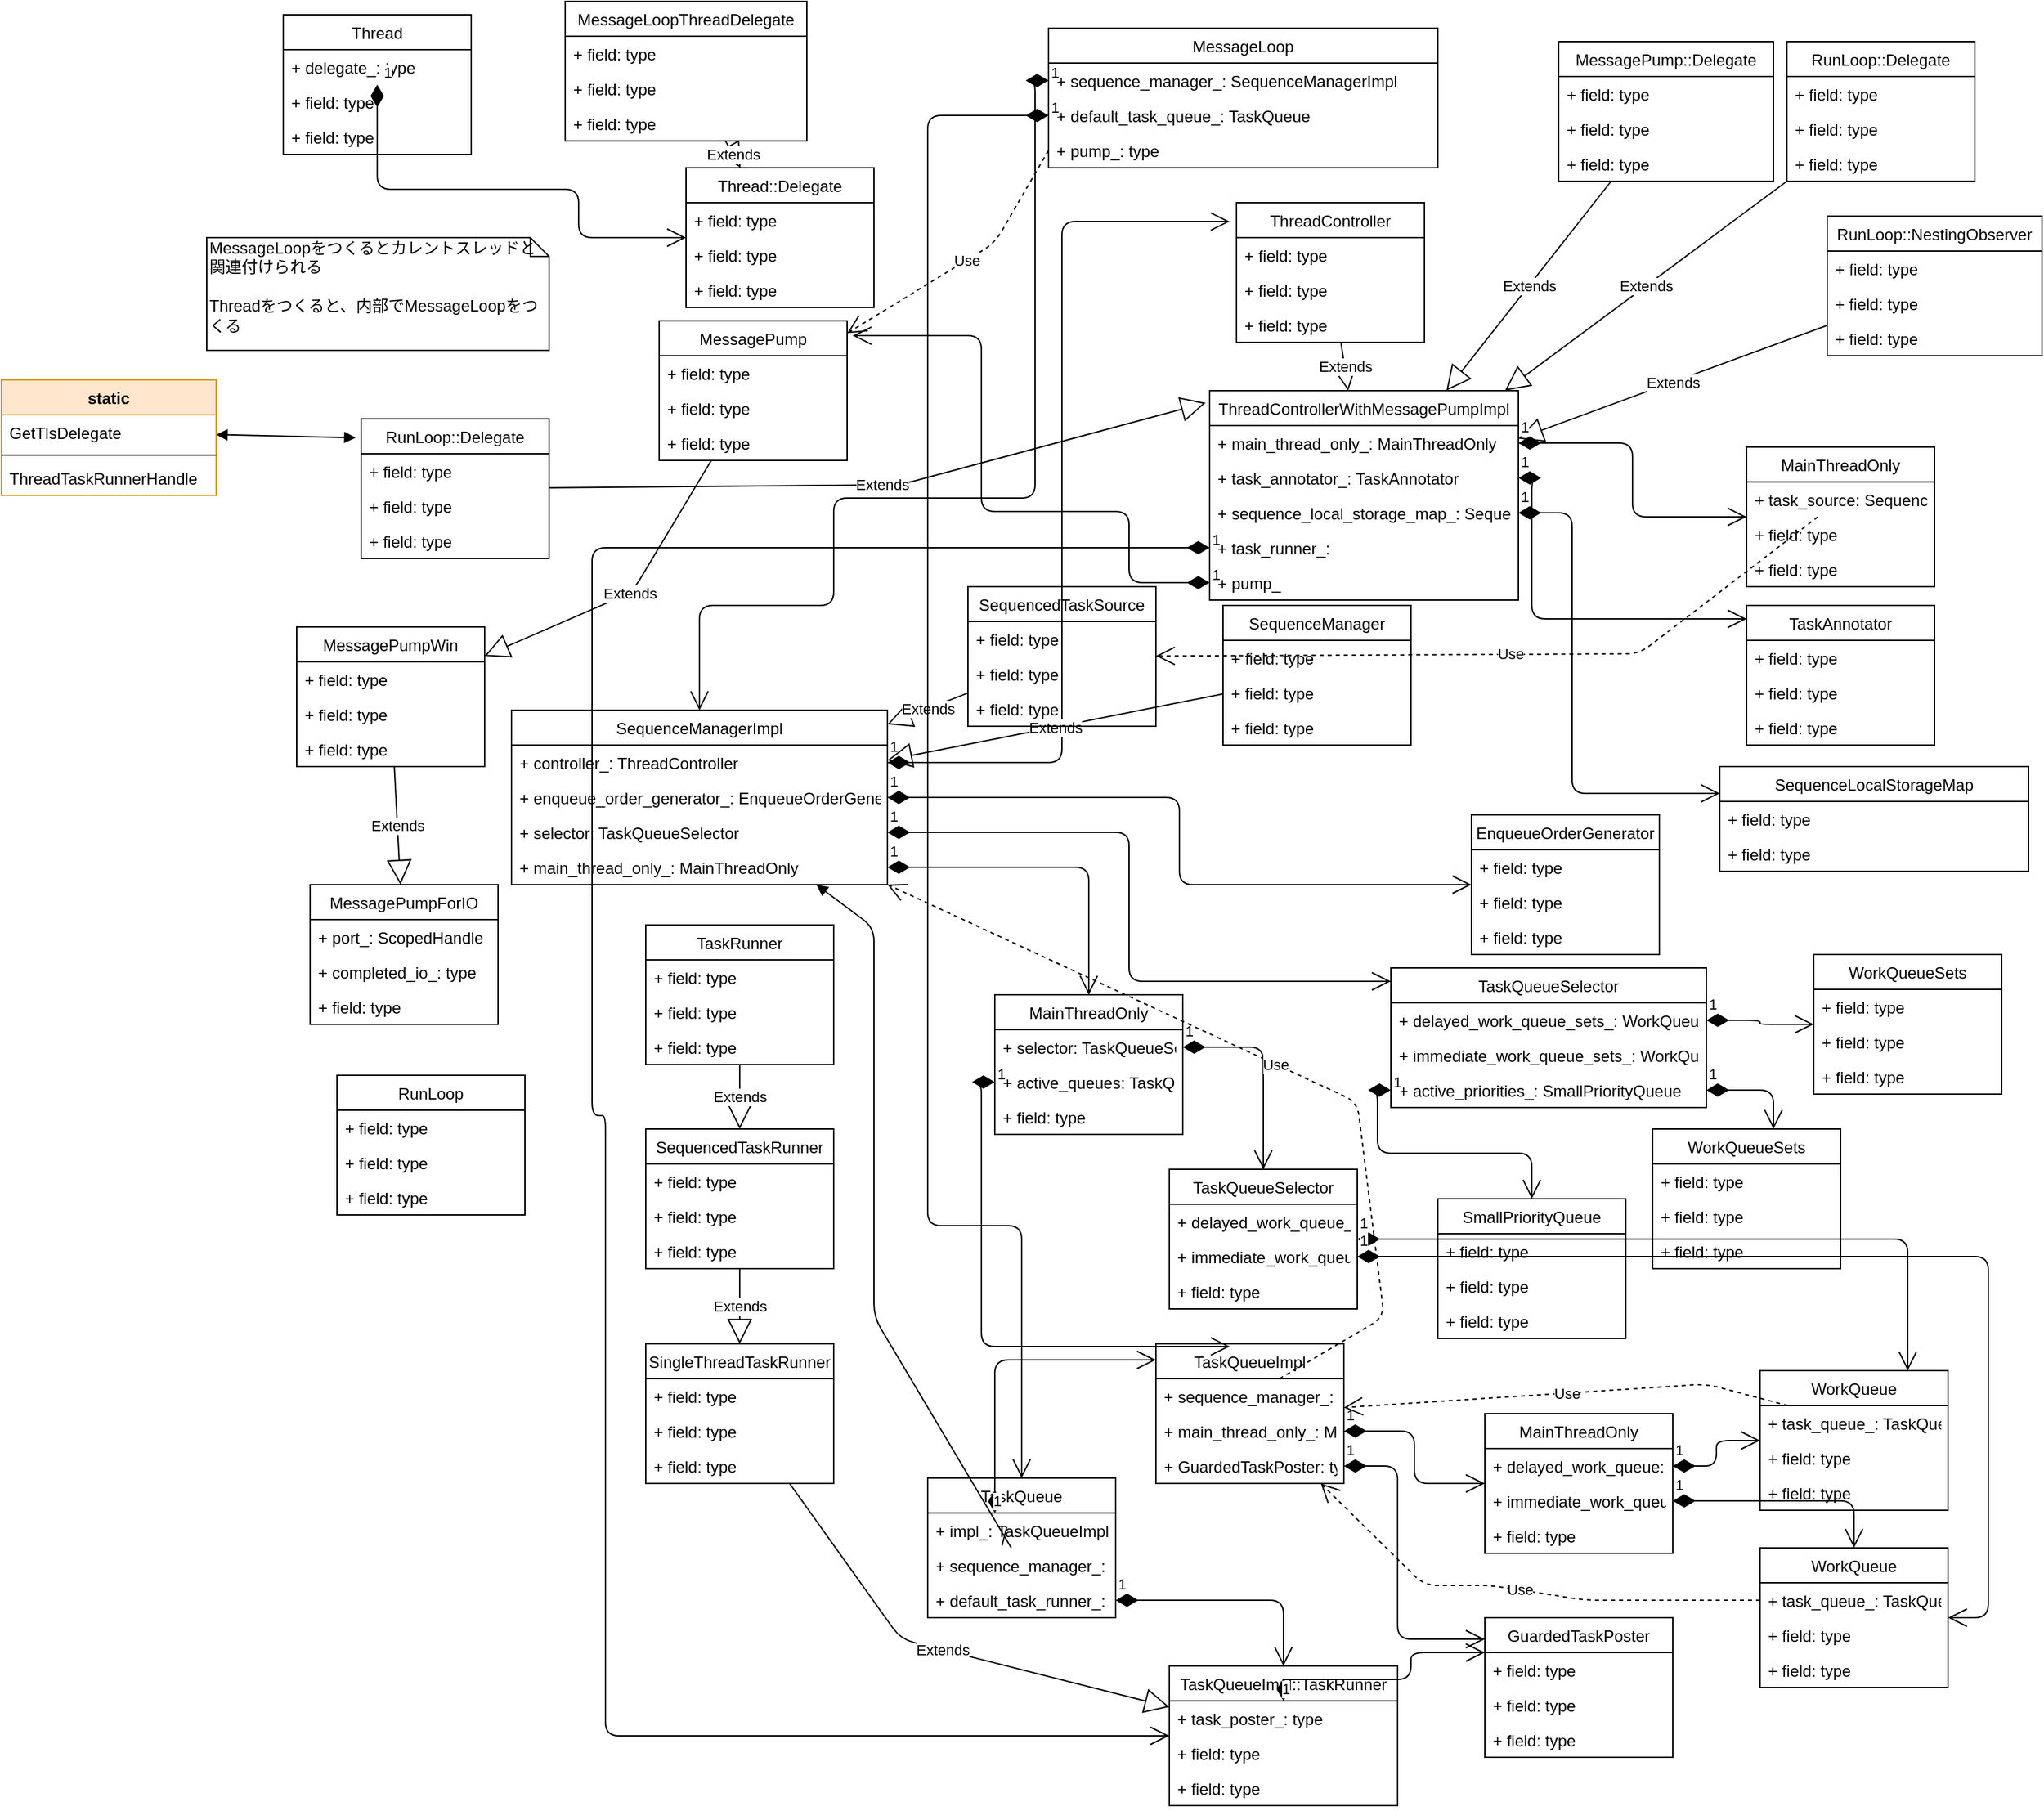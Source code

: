 <mxfile version="12.3.2" type="device" pages="1"><diagram id="0XeRRKEJI-Sz5Zg_xcmb" name="Page-1"><mxGraphModel dx="1925" dy="708" grid="1" gridSize="10" guides="1" tooltips="1" connect="1" arrows="1" fold="1" page="1" pageScale="1" pageWidth="850" pageHeight="1100" math="0" shadow="0"><root><mxCell id="0"/><mxCell id="1" parent="0"/><mxCell id="HxDNcewfzaFBny9aKhGB-1" value="MessageLoop" style="swimlane;fontStyle=0;childLayout=stackLayout;horizontal=1;startSize=26;fillColor=none;horizontalStack=0;resizeParent=1;resizeParentMax=0;resizeLast=0;collapsible=1;marginBottom=0;" parent="1" vertex="1"><mxGeometry x="100" y="30" width="290" height="104" as="geometry"/></mxCell><mxCell id="HxDNcewfzaFBny9aKhGB-2" value="+ sequence_manager_: SequenceManagerImpl" style="text;strokeColor=none;fillColor=none;align=left;verticalAlign=top;spacingLeft=4;spacingRight=4;overflow=hidden;rotatable=0;points=[[0,0.5],[1,0.5]];portConstraint=eastwest;" parent="HxDNcewfzaFBny9aKhGB-1" vertex="1"><mxGeometry y="26" width="290" height="26" as="geometry"/></mxCell><mxCell id="HxDNcewfzaFBny9aKhGB-3" value="+ default_task_queue_: TaskQueue" style="text;strokeColor=none;fillColor=none;align=left;verticalAlign=top;spacingLeft=4;spacingRight=4;overflow=hidden;rotatable=0;points=[[0,0.5],[1,0.5]];portConstraint=eastwest;" parent="HxDNcewfzaFBny9aKhGB-1" vertex="1"><mxGeometry y="52" width="290" height="26" as="geometry"/></mxCell><mxCell id="HxDNcewfzaFBny9aKhGB-4" value="+ pump_: type" style="text;strokeColor=none;fillColor=none;align=left;verticalAlign=top;spacingLeft=4;spacingRight=4;overflow=hidden;rotatable=0;points=[[0,0.5],[1,0.5]];portConstraint=eastwest;" parent="HxDNcewfzaFBny9aKhGB-1" vertex="1"><mxGeometry y="78" width="290" height="26" as="geometry"/></mxCell><mxCell id="HxDNcewfzaFBny9aKhGB-5" value="SequenceManagerImpl" style="swimlane;fontStyle=0;childLayout=stackLayout;horizontal=1;startSize=26;fillColor=none;horizontalStack=0;resizeParent=1;resizeParentMax=0;resizeLast=0;collapsible=1;marginBottom=0;" parent="1" vertex="1"><mxGeometry x="-300" y="538" width="280" height="130" as="geometry"/></mxCell><mxCell id="HxDNcewfzaFBny9aKhGB-6" value="+ controller_: ThreadController" style="text;strokeColor=none;fillColor=none;align=left;verticalAlign=top;spacingLeft=4;spacingRight=4;overflow=hidden;rotatable=0;points=[[0,0.5],[1,0.5]];portConstraint=eastwest;" parent="HxDNcewfzaFBny9aKhGB-5" vertex="1"><mxGeometry y="26" width="280" height="26" as="geometry"/></mxCell><mxCell id="HxDNcewfzaFBny9aKhGB-7" value="+ enqueue_order_generator_: EnqueueOrderGenerator" style="text;strokeColor=none;fillColor=none;align=left;verticalAlign=top;spacingLeft=4;spacingRight=4;overflow=hidden;rotatable=0;points=[[0,0.5],[1,0.5]];portConstraint=eastwest;" parent="HxDNcewfzaFBny9aKhGB-5" vertex="1"><mxGeometry y="52" width="280" height="26" as="geometry"/></mxCell><mxCell id="HxDNcewfzaFBny9aKhGB-8" value="+ selector: TaskQueueSelector" style="text;strokeColor=none;fillColor=none;align=left;verticalAlign=top;spacingLeft=4;spacingRight=4;overflow=hidden;rotatable=0;points=[[0,0.5],[1,0.5]];portConstraint=eastwest;" parent="HxDNcewfzaFBny9aKhGB-5" vertex="1"><mxGeometry y="78" width="280" height="26" as="geometry"/></mxCell><mxCell id="HxDNcewfzaFBny9aKhGB-91" value="+ main_thread_only_: MainThreadOnly" style="text;strokeColor=none;fillColor=none;align=left;verticalAlign=top;spacingLeft=4;spacingRight=4;overflow=hidden;rotatable=0;points=[[0,0.5],[1,0.5]];portConstraint=eastwest;" parent="HxDNcewfzaFBny9aKhGB-5" vertex="1"><mxGeometry y="104" width="280" height="26" as="geometry"/></mxCell><mxCell id="HxDNcewfzaFBny9aKhGB-10" value="ThreadControllerWithMessagePumpImpl" style="swimlane;fontStyle=0;childLayout=stackLayout;horizontal=1;startSize=26;fillColor=none;horizontalStack=0;resizeParent=1;resizeParentMax=0;resizeLast=0;collapsible=1;marginBottom=0;" parent="1" vertex="1"><mxGeometry x="220" y="300" width="230" height="156" as="geometry"/></mxCell><mxCell id="HxDNcewfzaFBny9aKhGB-11" value="+ main_thread_only_: MainThreadOnly" style="text;strokeColor=none;fillColor=none;align=left;verticalAlign=top;spacingLeft=4;spacingRight=4;overflow=hidden;rotatable=0;points=[[0,0.5],[1,0.5]];portConstraint=eastwest;" parent="HxDNcewfzaFBny9aKhGB-10" vertex="1"><mxGeometry y="26" width="230" height="26" as="geometry"/></mxCell><mxCell id="HxDNcewfzaFBny9aKhGB-12" value="+ task_annotator_: TaskAnnotator" style="text;strokeColor=none;fillColor=none;align=left;verticalAlign=top;spacingLeft=4;spacingRight=4;overflow=hidden;rotatable=0;points=[[0,0.5],[1,0.5]];portConstraint=eastwest;" parent="HxDNcewfzaFBny9aKhGB-10" vertex="1"><mxGeometry y="52" width="230" height="26" as="geometry"/></mxCell><mxCell id="HxDNcewfzaFBny9aKhGB-49" value="+ sequence_local_storage_map_: SequenceLocalStorageMap" style="text;strokeColor=none;fillColor=none;align=left;verticalAlign=top;spacingLeft=4;spacingRight=4;overflow=hidden;rotatable=0;points=[[0,0.5],[1,0.5]];portConstraint=eastwest;" parent="HxDNcewfzaFBny9aKhGB-10" vertex="1"><mxGeometry y="78" width="230" height="26" as="geometry"/></mxCell><mxCell id="Wrxi_ovsYDUKlCUtt5UQ-51" value="+ task_runner_: " style="text;strokeColor=none;fillColor=none;align=left;verticalAlign=top;spacingLeft=4;spacingRight=4;overflow=hidden;rotatable=0;points=[[0,0.5],[1,0.5]];portConstraint=eastwest;" parent="HxDNcewfzaFBny9aKhGB-10" vertex="1"><mxGeometry y="104" width="230" height="26" as="geometry"/></mxCell><mxCell id="Wrxi_ovsYDUKlCUtt5UQ-82" value="+ pump_" style="text;strokeColor=none;fillColor=none;align=left;verticalAlign=top;spacingLeft=4;spacingRight=4;overflow=hidden;rotatable=0;points=[[0,0.5],[1,0.5]];portConstraint=eastwest;" parent="HxDNcewfzaFBny9aKhGB-10" vertex="1"><mxGeometry y="130" width="230" height="26" as="geometry"/></mxCell><mxCell id="HxDNcewfzaFBny9aKhGB-14" value="ThreadController" style="swimlane;fontStyle=0;childLayout=stackLayout;horizontal=1;startSize=26;fillColor=none;horizontalStack=0;resizeParent=1;resizeParentMax=0;resizeLast=0;collapsible=1;marginBottom=0;" parent="1" vertex="1"><mxGeometry x="240" y="160" width="140" height="104" as="geometry"/></mxCell><mxCell id="HxDNcewfzaFBny9aKhGB-15" value="+ field: type" style="text;strokeColor=none;fillColor=none;align=left;verticalAlign=top;spacingLeft=4;spacingRight=4;overflow=hidden;rotatable=0;points=[[0,0.5],[1,0.5]];portConstraint=eastwest;" parent="HxDNcewfzaFBny9aKhGB-14" vertex="1"><mxGeometry y="26" width="140" height="26" as="geometry"/></mxCell><mxCell id="HxDNcewfzaFBny9aKhGB-16" value="+ field: type" style="text;strokeColor=none;fillColor=none;align=left;verticalAlign=top;spacingLeft=4;spacingRight=4;overflow=hidden;rotatable=0;points=[[0,0.5],[1,0.5]];portConstraint=eastwest;" parent="HxDNcewfzaFBny9aKhGB-14" vertex="1"><mxGeometry y="52" width="140" height="26" as="geometry"/></mxCell><mxCell id="HxDNcewfzaFBny9aKhGB-17" value="+ field: type" style="text;strokeColor=none;fillColor=none;align=left;verticalAlign=top;spacingLeft=4;spacingRight=4;overflow=hidden;rotatable=0;points=[[0,0.5],[1,0.5]];portConstraint=eastwest;" parent="HxDNcewfzaFBny9aKhGB-14" vertex="1"><mxGeometry y="78" width="140" height="26" as="geometry"/></mxCell><mxCell id="HxDNcewfzaFBny9aKhGB-18" value="Extends" style="endArrow=block;endSize=16;endFill=0;html=1;" parent="1" source="HxDNcewfzaFBny9aKhGB-14" target="HxDNcewfzaFBny9aKhGB-10" edge="1"><mxGeometry width="160" relative="1" as="geometry"><mxPoint x="20" y="470" as="sourcePoint"/><mxPoint x="180" y="470" as="targetPoint"/></mxGeometry></mxCell><mxCell id="HxDNcewfzaFBny9aKhGB-19" value="MessagePump::Delegate" style="swimlane;fontStyle=0;childLayout=stackLayout;horizontal=1;startSize=26;fillColor=none;horizontalStack=0;resizeParent=1;resizeParentMax=0;resizeLast=0;collapsible=1;marginBottom=0;" parent="1" vertex="1"><mxGeometry x="480" y="40" width="160" height="104" as="geometry"/></mxCell><mxCell id="HxDNcewfzaFBny9aKhGB-20" value="+ field: type" style="text;strokeColor=none;fillColor=none;align=left;verticalAlign=top;spacingLeft=4;spacingRight=4;overflow=hidden;rotatable=0;points=[[0,0.5],[1,0.5]];portConstraint=eastwest;" parent="HxDNcewfzaFBny9aKhGB-19" vertex="1"><mxGeometry y="26" width="160" height="26" as="geometry"/></mxCell><mxCell id="HxDNcewfzaFBny9aKhGB-21" value="+ field: type" style="text;strokeColor=none;fillColor=none;align=left;verticalAlign=top;spacingLeft=4;spacingRight=4;overflow=hidden;rotatable=0;points=[[0,0.5],[1,0.5]];portConstraint=eastwest;" parent="HxDNcewfzaFBny9aKhGB-19" vertex="1"><mxGeometry y="52" width="160" height="26" as="geometry"/></mxCell><mxCell id="HxDNcewfzaFBny9aKhGB-22" value="+ field: type" style="text;strokeColor=none;fillColor=none;align=left;verticalAlign=top;spacingLeft=4;spacingRight=4;overflow=hidden;rotatable=0;points=[[0,0.5],[1,0.5]];portConstraint=eastwest;" parent="HxDNcewfzaFBny9aKhGB-19" vertex="1"><mxGeometry y="78" width="160" height="26" as="geometry"/></mxCell><mxCell id="HxDNcewfzaFBny9aKhGB-23" value="Extends" style="endArrow=block;endSize=16;endFill=0;html=1;" parent="1" source="HxDNcewfzaFBny9aKhGB-19" target="HxDNcewfzaFBny9aKhGB-10" edge="1"><mxGeometry width="160" relative="1" as="geometry"><mxPoint x="20" y="470" as="sourcePoint"/><mxPoint x="180" y="470" as="targetPoint"/></mxGeometry></mxCell><mxCell id="HxDNcewfzaFBny9aKhGB-24" value="RunLoop::Delegate" style="swimlane;fontStyle=0;childLayout=stackLayout;horizontal=1;startSize=26;fillColor=none;horizontalStack=0;resizeParent=1;resizeParentMax=0;resizeLast=0;collapsible=1;marginBottom=0;" parent="1" vertex="1"><mxGeometry x="650" y="40" width="140" height="104" as="geometry"/></mxCell><mxCell id="HxDNcewfzaFBny9aKhGB-25" value="+ field: type" style="text;strokeColor=none;fillColor=none;align=left;verticalAlign=top;spacingLeft=4;spacingRight=4;overflow=hidden;rotatable=0;points=[[0,0.5],[1,0.5]];portConstraint=eastwest;" parent="HxDNcewfzaFBny9aKhGB-24" vertex="1"><mxGeometry y="26" width="140" height="26" as="geometry"/></mxCell><mxCell id="HxDNcewfzaFBny9aKhGB-26" value="+ field: type" style="text;strokeColor=none;fillColor=none;align=left;verticalAlign=top;spacingLeft=4;spacingRight=4;overflow=hidden;rotatable=0;points=[[0,0.5],[1,0.5]];portConstraint=eastwest;" parent="HxDNcewfzaFBny9aKhGB-24" vertex="1"><mxGeometry y="52" width="140" height="26" as="geometry"/></mxCell><mxCell id="HxDNcewfzaFBny9aKhGB-27" value="+ field: type" style="text;strokeColor=none;fillColor=none;align=left;verticalAlign=top;spacingLeft=4;spacingRight=4;overflow=hidden;rotatable=0;points=[[0,0.5],[1,0.5]];portConstraint=eastwest;" parent="HxDNcewfzaFBny9aKhGB-24" vertex="1"><mxGeometry y="78" width="140" height="26" as="geometry"/></mxCell><mxCell id="HxDNcewfzaFBny9aKhGB-28" value="Extends" style="endArrow=block;endSize=16;endFill=0;html=1;" parent="1" source="HxDNcewfzaFBny9aKhGB-24" target="HxDNcewfzaFBny9aKhGB-10" edge="1"><mxGeometry width="160" relative="1" as="geometry"><mxPoint x="20" y="470" as="sourcePoint"/><mxPoint x="180" y="470" as="targetPoint"/></mxGeometry></mxCell><mxCell id="HxDNcewfzaFBny9aKhGB-29" value="RunLoop::NestingObserver" style="swimlane;fontStyle=0;childLayout=stackLayout;horizontal=1;startSize=26;fillColor=none;horizontalStack=0;resizeParent=1;resizeParentMax=0;resizeLast=0;collapsible=1;marginBottom=0;" parent="1" vertex="1"><mxGeometry x="680" y="170" width="160" height="104" as="geometry"/></mxCell><mxCell id="HxDNcewfzaFBny9aKhGB-30" value="+ field: type" style="text;strokeColor=none;fillColor=none;align=left;verticalAlign=top;spacingLeft=4;spacingRight=4;overflow=hidden;rotatable=0;points=[[0,0.5],[1,0.5]];portConstraint=eastwest;" parent="HxDNcewfzaFBny9aKhGB-29" vertex="1"><mxGeometry y="26" width="160" height="26" as="geometry"/></mxCell><mxCell id="HxDNcewfzaFBny9aKhGB-31" value="+ field: type" style="text;strokeColor=none;fillColor=none;align=left;verticalAlign=top;spacingLeft=4;spacingRight=4;overflow=hidden;rotatable=0;points=[[0,0.5],[1,0.5]];portConstraint=eastwest;" parent="HxDNcewfzaFBny9aKhGB-29" vertex="1"><mxGeometry y="52" width="160" height="26" as="geometry"/></mxCell><mxCell id="HxDNcewfzaFBny9aKhGB-32" value="+ field: type" style="text;strokeColor=none;fillColor=none;align=left;verticalAlign=top;spacingLeft=4;spacingRight=4;overflow=hidden;rotatable=0;points=[[0,0.5],[1,0.5]];portConstraint=eastwest;" parent="HxDNcewfzaFBny9aKhGB-29" vertex="1"><mxGeometry y="78" width="160" height="26" as="geometry"/></mxCell><mxCell id="HxDNcewfzaFBny9aKhGB-33" value="Extends" style="endArrow=block;endSize=16;endFill=0;html=1;" parent="1" source="HxDNcewfzaFBny9aKhGB-29" target="HxDNcewfzaFBny9aKhGB-10" edge="1"><mxGeometry width="160" relative="1" as="geometry"><mxPoint x="20" y="470" as="sourcePoint"/><mxPoint x="180" y="470" as="targetPoint"/></mxGeometry></mxCell><mxCell id="HxDNcewfzaFBny9aKhGB-34" value="MainThreadOnly" style="swimlane;fontStyle=0;childLayout=stackLayout;horizontal=1;startSize=26;fillColor=none;horizontalStack=0;resizeParent=1;resizeParentMax=0;resizeLast=0;collapsible=1;marginBottom=0;" parent="1" vertex="1"><mxGeometry x="620" y="342" width="140" height="104" as="geometry"/></mxCell><mxCell id="HxDNcewfzaFBny9aKhGB-35" value="+ task_source: SequencedTaskSource" style="text;strokeColor=none;fillColor=none;align=left;verticalAlign=top;spacingLeft=4;spacingRight=4;overflow=hidden;rotatable=0;points=[[0,0.5],[1,0.5]];portConstraint=eastwest;" parent="HxDNcewfzaFBny9aKhGB-34" vertex="1"><mxGeometry y="26" width="140" height="26" as="geometry"/></mxCell><mxCell id="HxDNcewfzaFBny9aKhGB-36" value="+ field: type" style="text;strokeColor=none;fillColor=none;align=left;verticalAlign=top;spacingLeft=4;spacingRight=4;overflow=hidden;rotatable=0;points=[[0,0.5],[1,0.5]];portConstraint=eastwest;" parent="HxDNcewfzaFBny9aKhGB-34" vertex="1"><mxGeometry y="52" width="140" height="26" as="geometry"/></mxCell><mxCell id="HxDNcewfzaFBny9aKhGB-37" value="+ field: type" style="text;strokeColor=none;fillColor=none;align=left;verticalAlign=top;spacingLeft=4;spacingRight=4;overflow=hidden;rotatable=0;points=[[0,0.5],[1,0.5]];portConstraint=eastwest;" parent="HxDNcewfzaFBny9aKhGB-34" vertex="1"><mxGeometry y="78" width="140" height="26" as="geometry"/></mxCell><mxCell id="HxDNcewfzaFBny9aKhGB-38" value="1" style="endArrow=open;html=1;endSize=12;startArrow=diamondThin;startSize=14;startFill=1;edgeStyle=orthogonalEdgeStyle;align=left;verticalAlign=bottom;" parent="1" source="HxDNcewfzaFBny9aKhGB-11" target="HxDNcewfzaFBny9aKhGB-34" edge="1"><mxGeometry x="-1" y="3" relative="1" as="geometry"><mxPoint x="20" y="470" as="sourcePoint"/><mxPoint x="180" y="470" as="targetPoint"/></mxGeometry></mxCell><mxCell id="HxDNcewfzaFBny9aKhGB-39" value="TaskAnnotator" style="swimlane;fontStyle=0;childLayout=stackLayout;horizontal=1;startSize=26;fillColor=none;horizontalStack=0;resizeParent=1;resizeParentMax=0;resizeLast=0;collapsible=1;marginBottom=0;" parent="1" vertex="1"><mxGeometry x="620" y="460" width="140" height="104" as="geometry"/></mxCell><mxCell id="HxDNcewfzaFBny9aKhGB-40" value="+ field: type" style="text;strokeColor=none;fillColor=none;align=left;verticalAlign=top;spacingLeft=4;spacingRight=4;overflow=hidden;rotatable=0;points=[[0,0.5],[1,0.5]];portConstraint=eastwest;" parent="HxDNcewfzaFBny9aKhGB-39" vertex="1"><mxGeometry y="26" width="140" height="26" as="geometry"/></mxCell><mxCell id="HxDNcewfzaFBny9aKhGB-41" value="+ field: type" style="text;strokeColor=none;fillColor=none;align=left;verticalAlign=top;spacingLeft=4;spacingRight=4;overflow=hidden;rotatable=0;points=[[0,0.5],[1,0.5]];portConstraint=eastwest;" parent="HxDNcewfzaFBny9aKhGB-39" vertex="1"><mxGeometry y="52" width="140" height="26" as="geometry"/></mxCell><mxCell id="HxDNcewfzaFBny9aKhGB-42" value="+ field: type" style="text;strokeColor=none;fillColor=none;align=left;verticalAlign=top;spacingLeft=4;spacingRight=4;overflow=hidden;rotatable=0;points=[[0,0.5],[1,0.5]];portConstraint=eastwest;" parent="HxDNcewfzaFBny9aKhGB-39" vertex="1"><mxGeometry y="78" width="140" height="26" as="geometry"/></mxCell><mxCell id="HxDNcewfzaFBny9aKhGB-43" value="1" style="endArrow=open;html=1;endSize=12;startArrow=diamondThin;startSize=14;startFill=1;edgeStyle=orthogonalEdgeStyle;align=left;verticalAlign=bottom;" parent="1" source="HxDNcewfzaFBny9aKhGB-12" target="HxDNcewfzaFBny9aKhGB-39" edge="1"><mxGeometry x="-1" y="3" relative="1" as="geometry"><mxPoint x="20" y="590" as="sourcePoint"/><mxPoint x="180" y="590" as="targetPoint"/><Array as="points"><mxPoint x="460" y="470"/></Array></mxGeometry></mxCell><mxCell id="HxDNcewfzaFBny9aKhGB-44" value="SequenceLocalStorageMap" style="swimlane;fontStyle=0;childLayout=stackLayout;horizontal=1;startSize=26;fillColor=none;horizontalStack=0;resizeParent=1;resizeParentMax=0;resizeLast=0;collapsible=1;marginBottom=0;" parent="1" vertex="1"><mxGeometry x="600" y="580" width="230" height="78" as="geometry"/></mxCell><mxCell id="HxDNcewfzaFBny9aKhGB-46" value="+ field: type" style="text;strokeColor=none;fillColor=none;align=left;verticalAlign=top;spacingLeft=4;spacingRight=4;overflow=hidden;rotatable=0;points=[[0,0.5],[1,0.5]];portConstraint=eastwest;" parent="HxDNcewfzaFBny9aKhGB-44" vertex="1"><mxGeometry y="26" width="230" height="26" as="geometry"/></mxCell><mxCell id="HxDNcewfzaFBny9aKhGB-47" value="+ field: type" style="text;strokeColor=none;fillColor=none;align=left;verticalAlign=top;spacingLeft=4;spacingRight=4;overflow=hidden;rotatable=0;points=[[0,0.5],[1,0.5]];portConstraint=eastwest;" parent="HxDNcewfzaFBny9aKhGB-44" vertex="1"><mxGeometry y="52" width="230" height="26" as="geometry"/></mxCell><mxCell id="HxDNcewfzaFBny9aKhGB-50" value="1" style="endArrow=open;html=1;endSize=12;startArrow=diamondThin;startSize=14;startFill=1;edgeStyle=orthogonalEdgeStyle;align=left;verticalAlign=bottom;exitX=1;exitY=0.5;exitDx=0;exitDy=0;" parent="1" source="HxDNcewfzaFBny9aKhGB-49" target="HxDNcewfzaFBny9aKhGB-44" edge="1"><mxGeometry x="-1" y="3" relative="1" as="geometry"><mxPoint x="10" y="750" as="sourcePoint"/><mxPoint x="170" y="750" as="targetPoint"/><Array as="points"><mxPoint x="490" y="391"/><mxPoint x="490" y="600"/></Array></mxGeometry></mxCell><mxCell id="HxDNcewfzaFBny9aKhGB-51" value="1" style="endArrow=open;html=1;endSize=12;startArrow=diamondThin;startSize=14;startFill=1;edgeStyle=orthogonalEdgeStyle;align=left;verticalAlign=bottom;entryX=-0.036;entryY=0.135;entryDx=0;entryDy=0;entryPerimeter=0;" parent="1" source="HxDNcewfzaFBny9aKhGB-6" target="HxDNcewfzaFBny9aKhGB-14" edge="1"><mxGeometry x="-1" y="3" relative="1" as="geometry"><mxPoint x="20" y="680" as="sourcePoint"/><mxPoint x="180" y="680" as="targetPoint"/><Array as="points"><mxPoint x="110" y="577"/><mxPoint x="110" y="174"/></Array></mxGeometry></mxCell><mxCell id="HxDNcewfzaFBny9aKhGB-9" value="1" style="endArrow=open;html=1;endSize=12;startArrow=diamondThin;startSize=14;startFill=1;edgeStyle=orthogonalEdgeStyle;align=left;verticalAlign=bottom;entryX=0.5;entryY=0;entryDx=0;entryDy=0;" parent="1" source="HxDNcewfzaFBny9aKhGB-2" target="HxDNcewfzaFBny9aKhGB-5" edge="1"><mxGeometry x="-1" y="3" relative="1" as="geometry"><mxPoint x="325" y="68.5" as="sourcePoint"/><mxPoint x="480" y="160" as="targetPoint"/><Array as="points"><mxPoint x="90" y="69"/><mxPoint x="90" y="380"/><mxPoint x="-60" y="380"/><mxPoint x="-60" y="460"/><mxPoint x="-160" y="460"/></Array></mxGeometry></mxCell><mxCell id="HxDNcewfzaFBny9aKhGB-52" value="SequenceManager" style="swimlane;fontStyle=0;childLayout=stackLayout;horizontal=1;startSize=26;fillColor=none;horizontalStack=0;resizeParent=1;resizeParentMax=0;resizeLast=0;collapsible=1;marginBottom=0;" parent="1" vertex="1"><mxGeometry x="230" y="460" width="140" height="104" as="geometry"/></mxCell><mxCell id="HxDNcewfzaFBny9aKhGB-53" value="+ field: type" style="text;strokeColor=none;fillColor=none;align=left;verticalAlign=top;spacingLeft=4;spacingRight=4;overflow=hidden;rotatable=0;points=[[0,0.5],[1,0.5]];portConstraint=eastwest;" parent="HxDNcewfzaFBny9aKhGB-52" vertex="1"><mxGeometry y="26" width="140" height="26" as="geometry"/></mxCell><mxCell id="HxDNcewfzaFBny9aKhGB-54" value="+ field: type" style="text;strokeColor=none;fillColor=none;align=left;verticalAlign=top;spacingLeft=4;spacingRight=4;overflow=hidden;rotatable=0;points=[[0,0.5],[1,0.5]];portConstraint=eastwest;" parent="HxDNcewfzaFBny9aKhGB-52" vertex="1"><mxGeometry y="52" width="140" height="26" as="geometry"/></mxCell><mxCell id="HxDNcewfzaFBny9aKhGB-55" value="+ field: type" style="text;strokeColor=none;fillColor=none;align=left;verticalAlign=top;spacingLeft=4;spacingRight=4;overflow=hidden;rotatable=0;points=[[0,0.5],[1,0.5]];portConstraint=eastwest;" parent="HxDNcewfzaFBny9aKhGB-52" vertex="1"><mxGeometry y="78" width="140" height="26" as="geometry"/></mxCell><mxCell id="HxDNcewfzaFBny9aKhGB-56" value="Extends" style="endArrow=block;endSize=16;endFill=0;html=1;" parent="1" source="HxDNcewfzaFBny9aKhGB-52" target="HxDNcewfzaFBny9aKhGB-5" edge="1"><mxGeometry width="160" relative="1" as="geometry"><mxPoint x="20" y="720" as="sourcePoint"/><mxPoint x="180" y="720" as="targetPoint"/></mxGeometry></mxCell><mxCell id="HxDNcewfzaFBny9aKhGB-57" value="SequencedTaskSource" style="swimlane;fontStyle=0;childLayout=stackLayout;horizontal=1;startSize=26;fillColor=none;horizontalStack=0;resizeParent=1;resizeParentMax=0;resizeLast=0;collapsible=1;marginBottom=0;" parent="1" vertex="1"><mxGeometry x="40" y="446" width="140" height="104" as="geometry"/></mxCell><mxCell id="HxDNcewfzaFBny9aKhGB-58" value="+ field: type" style="text;strokeColor=none;fillColor=none;align=left;verticalAlign=top;spacingLeft=4;spacingRight=4;overflow=hidden;rotatable=0;points=[[0,0.5],[1,0.5]];portConstraint=eastwest;" parent="HxDNcewfzaFBny9aKhGB-57" vertex="1"><mxGeometry y="26" width="140" height="26" as="geometry"/></mxCell><mxCell id="HxDNcewfzaFBny9aKhGB-59" value="+ field: type" style="text;strokeColor=none;fillColor=none;align=left;verticalAlign=top;spacingLeft=4;spacingRight=4;overflow=hidden;rotatable=0;points=[[0,0.5],[1,0.5]];portConstraint=eastwest;" parent="HxDNcewfzaFBny9aKhGB-57" vertex="1"><mxGeometry y="52" width="140" height="26" as="geometry"/></mxCell><mxCell id="HxDNcewfzaFBny9aKhGB-60" value="+ field: type" style="text;strokeColor=none;fillColor=none;align=left;verticalAlign=top;spacingLeft=4;spacingRight=4;overflow=hidden;rotatable=0;points=[[0,0.5],[1,0.5]];portConstraint=eastwest;" parent="HxDNcewfzaFBny9aKhGB-57" vertex="1"><mxGeometry y="78" width="140" height="26" as="geometry"/></mxCell><mxCell id="HxDNcewfzaFBny9aKhGB-61" value="Extends" style="endArrow=block;endSize=16;endFill=0;html=1;" parent="1" source="HxDNcewfzaFBny9aKhGB-57" target="HxDNcewfzaFBny9aKhGB-5" edge="1"><mxGeometry width="160" relative="1" as="geometry"><mxPoint x="20" y="720" as="sourcePoint"/><mxPoint x="180" y="720" as="targetPoint"/></mxGeometry></mxCell><mxCell id="HxDNcewfzaFBny9aKhGB-62" value="EnqueueOrderGenerator" style="swimlane;fontStyle=0;childLayout=stackLayout;horizontal=1;startSize=26;fillColor=none;horizontalStack=0;resizeParent=1;resizeParentMax=0;resizeLast=0;collapsible=1;marginBottom=0;" parent="1" vertex="1"><mxGeometry x="415" y="616" width="140" height="104" as="geometry"/></mxCell><mxCell id="HxDNcewfzaFBny9aKhGB-63" value="+ field: type" style="text;strokeColor=none;fillColor=none;align=left;verticalAlign=top;spacingLeft=4;spacingRight=4;overflow=hidden;rotatable=0;points=[[0,0.5],[1,0.5]];portConstraint=eastwest;" parent="HxDNcewfzaFBny9aKhGB-62" vertex="1"><mxGeometry y="26" width="140" height="26" as="geometry"/></mxCell><mxCell id="HxDNcewfzaFBny9aKhGB-64" value="+ field: type" style="text;strokeColor=none;fillColor=none;align=left;verticalAlign=top;spacingLeft=4;spacingRight=4;overflow=hidden;rotatable=0;points=[[0,0.5],[1,0.5]];portConstraint=eastwest;" parent="HxDNcewfzaFBny9aKhGB-62" vertex="1"><mxGeometry y="52" width="140" height="26" as="geometry"/></mxCell><mxCell id="HxDNcewfzaFBny9aKhGB-65" value="+ field: type" style="text;strokeColor=none;fillColor=none;align=left;verticalAlign=top;spacingLeft=4;spacingRight=4;overflow=hidden;rotatable=0;points=[[0,0.5],[1,0.5]];portConstraint=eastwest;" parent="HxDNcewfzaFBny9aKhGB-62" vertex="1"><mxGeometry y="78" width="140" height="26" as="geometry"/></mxCell><mxCell id="HxDNcewfzaFBny9aKhGB-66" value="1" style="endArrow=open;html=1;endSize=12;startArrow=diamondThin;startSize=14;startFill=1;edgeStyle=orthogonalEdgeStyle;align=left;verticalAlign=bottom;" parent="1" source="HxDNcewfzaFBny9aKhGB-7" target="HxDNcewfzaFBny9aKhGB-62" edge="1"><mxGeometry x="-1" y="3" relative="1" as="geometry"><mxPoint x="10" y="770" as="sourcePoint"/><mxPoint x="170" y="770" as="targetPoint"/></mxGeometry></mxCell><mxCell id="HxDNcewfzaFBny9aKhGB-67" value="TaskQueueSelector" style="swimlane;fontStyle=0;childLayout=stackLayout;horizontal=1;startSize=26;fillColor=none;horizontalStack=0;resizeParent=1;resizeParentMax=0;resizeLast=0;collapsible=1;marginBottom=0;" parent="1" vertex="1"><mxGeometry x="355" y="730" width="235" height="104" as="geometry"/></mxCell><mxCell id="HxDNcewfzaFBny9aKhGB-68" value="+ delayed_work_queue_sets_: WorkQueueSets" style="text;strokeColor=none;fillColor=none;align=left;verticalAlign=top;spacingLeft=4;spacingRight=4;overflow=hidden;rotatable=0;points=[[0,0.5],[1,0.5]];portConstraint=eastwest;" parent="HxDNcewfzaFBny9aKhGB-67" vertex="1"><mxGeometry y="26" width="235" height="26" as="geometry"/></mxCell><mxCell id="HxDNcewfzaFBny9aKhGB-69" value="+ immediate_work_queue_sets_: WorkQueueSets" style="text;strokeColor=none;fillColor=none;align=left;verticalAlign=top;spacingLeft=4;spacingRight=4;overflow=hidden;rotatable=0;points=[[0,0.5],[1,0.5]];portConstraint=eastwest;" parent="HxDNcewfzaFBny9aKhGB-67" vertex="1"><mxGeometry y="52" width="235" height="26" as="geometry"/></mxCell><mxCell id="HxDNcewfzaFBny9aKhGB-70" value="+ active_priorities_: SmallPriorityQueue" style="text;strokeColor=none;fillColor=none;align=left;verticalAlign=top;spacingLeft=4;spacingRight=4;overflow=hidden;rotatable=0;points=[[0,0.5],[1,0.5]];portConstraint=eastwest;" parent="HxDNcewfzaFBny9aKhGB-67" vertex="1"><mxGeometry y="78" width="235" height="26" as="geometry"/></mxCell><mxCell id="HxDNcewfzaFBny9aKhGB-71" value="1" style="endArrow=open;html=1;endSize=12;startArrow=diamondThin;startSize=14;startFill=1;edgeStyle=orthogonalEdgeStyle;align=left;verticalAlign=bottom;" parent="1" source="HxDNcewfzaFBny9aKhGB-8" target="HxDNcewfzaFBny9aKhGB-67" edge="1"><mxGeometry x="-1" y="3" relative="1" as="geometry"><mxPoint x="10" y="860" as="sourcePoint"/><mxPoint x="170" y="860" as="targetPoint"/><Array as="points"><mxPoint x="160" y="740"/></Array></mxGeometry></mxCell><mxCell id="HxDNcewfzaFBny9aKhGB-72" value="WorkQueueSets" style="swimlane;fontStyle=0;childLayout=stackLayout;horizontal=1;startSize=26;fillColor=none;horizontalStack=0;resizeParent=1;resizeParentMax=0;resizeLast=0;collapsible=1;marginBottom=0;" parent="1" vertex="1"><mxGeometry x="670" y="720" width="140" height="104" as="geometry"/></mxCell><mxCell id="HxDNcewfzaFBny9aKhGB-73" value="+ field: type" style="text;strokeColor=none;fillColor=none;align=left;verticalAlign=top;spacingLeft=4;spacingRight=4;overflow=hidden;rotatable=0;points=[[0,0.5],[1,0.5]];portConstraint=eastwest;" parent="HxDNcewfzaFBny9aKhGB-72" vertex="1"><mxGeometry y="26" width="140" height="26" as="geometry"/></mxCell><mxCell id="HxDNcewfzaFBny9aKhGB-74" value="+ field: type" style="text;strokeColor=none;fillColor=none;align=left;verticalAlign=top;spacingLeft=4;spacingRight=4;overflow=hidden;rotatable=0;points=[[0,0.5],[1,0.5]];portConstraint=eastwest;" parent="HxDNcewfzaFBny9aKhGB-72" vertex="1"><mxGeometry y="52" width="140" height="26" as="geometry"/></mxCell><mxCell id="HxDNcewfzaFBny9aKhGB-75" value="+ field: type" style="text;strokeColor=none;fillColor=none;align=left;verticalAlign=top;spacingLeft=4;spacingRight=4;overflow=hidden;rotatable=0;points=[[0,0.5],[1,0.5]];portConstraint=eastwest;" parent="HxDNcewfzaFBny9aKhGB-72" vertex="1"><mxGeometry y="78" width="140" height="26" as="geometry"/></mxCell><mxCell id="HxDNcewfzaFBny9aKhGB-76" value="1" style="endArrow=open;html=1;endSize=12;startArrow=diamondThin;startSize=14;startFill=1;edgeStyle=orthogonalEdgeStyle;align=left;verticalAlign=bottom;" parent="1" source="HxDNcewfzaFBny9aKhGB-68" target="HxDNcewfzaFBny9aKhGB-72" edge="1"><mxGeometry x="-1" y="3" relative="1" as="geometry"><mxPoint x="10" y="860" as="sourcePoint"/><mxPoint x="170" y="860" as="targetPoint"/></mxGeometry></mxCell><mxCell id="HxDNcewfzaFBny9aKhGB-77" value="WorkQueueSets" style="swimlane;fontStyle=0;childLayout=stackLayout;horizontal=1;startSize=26;fillColor=none;horizontalStack=0;resizeParent=1;resizeParentMax=0;resizeLast=0;collapsible=1;marginBottom=0;" parent="1" vertex="1"><mxGeometry x="550" y="850" width="140" height="104" as="geometry"/></mxCell><mxCell id="HxDNcewfzaFBny9aKhGB-78" value="+ field: type" style="text;strokeColor=none;fillColor=none;align=left;verticalAlign=top;spacingLeft=4;spacingRight=4;overflow=hidden;rotatable=0;points=[[0,0.5],[1,0.5]];portConstraint=eastwest;" parent="HxDNcewfzaFBny9aKhGB-77" vertex="1"><mxGeometry y="26" width="140" height="26" as="geometry"/></mxCell><mxCell id="HxDNcewfzaFBny9aKhGB-79" value="+ field: type" style="text;strokeColor=none;fillColor=none;align=left;verticalAlign=top;spacingLeft=4;spacingRight=4;overflow=hidden;rotatable=0;points=[[0,0.5],[1,0.5]];portConstraint=eastwest;" parent="HxDNcewfzaFBny9aKhGB-77" vertex="1"><mxGeometry y="52" width="140" height="26" as="geometry"/></mxCell><mxCell id="HxDNcewfzaFBny9aKhGB-80" value="+ field: type" style="text;strokeColor=none;fillColor=none;align=left;verticalAlign=top;spacingLeft=4;spacingRight=4;overflow=hidden;rotatable=0;points=[[0,0.5],[1,0.5]];portConstraint=eastwest;" parent="HxDNcewfzaFBny9aKhGB-77" vertex="1"><mxGeometry y="78" width="140" height="26" as="geometry"/></mxCell><mxCell id="HxDNcewfzaFBny9aKhGB-81" value="1" style="endArrow=open;html=1;endSize=12;startArrow=diamondThin;startSize=14;startFill=1;edgeStyle=orthogonalEdgeStyle;align=left;verticalAlign=bottom;exitX=1;exitY=0.5;exitDx=0;exitDy=0;" parent="1" source="HxDNcewfzaFBny9aKhGB-70" target="HxDNcewfzaFBny9aKhGB-77" edge="1"><mxGeometry x="-1" y="3" relative="1" as="geometry"><mxPoint x="10" y="970" as="sourcePoint"/><mxPoint x="170" y="970" as="targetPoint"/><Array as="points"><mxPoint x="640" y="821"/></Array></mxGeometry></mxCell><mxCell id="HxDNcewfzaFBny9aKhGB-82" value="SmallPriorityQueue" style="swimlane;fontStyle=0;childLayout=stackLayout;horizontal=1;startSize=26;fillColor=none;horizontalStack=0;resizeParent=1;resizeParentMax=0;resizeLast=0;collapsible=1;marginBottom=0;" parent="1" vertex="1"><mxGeometry x="390" y="902" width="140" height="104" as="geometry"/></mxCell><mxCell id="HxDNcewfzaFBny9aKhGB-83" value="+ field: type" style="text;strokeColor=none;fillColor=none;align=left;verticalAlign=top;spacingLeft=4;spacingRight=4;overflow=hidden;rotatable=0;points=[[0,0.5],[1,0.5]];portConstraint=eastwest;" parent="HxDNcewfzaFBny9aKhGB-82" vertex="1"><mxGeometry y="26" width="140" height="26" as="geometry"/></mxCell><mxCell id="HxDNcewfzaFBny9aKhGB-84" value="+ field: type" style="text;strokeColor=none;fillColor=none;align=left;verticalAlign=top;spacingLeft=4;spacingRight=4;overflow=hidden;rotatable=0;points=[[0,0.5],[1,0.5]];portConstraint=eastwest;" parent="HxDNcewfzaFBny9aKhGB-82" vertex="1"><mxGeometry y="52" width="140" height="26" as="geometry"/></mxCell><mxCell id="HxDNcewfzaFBny9aKhGB-85" value="+ field: type" style="text;strokeColor=none;fillColor=none;align=left;verticalAlign=top;spacingLeft=4;spacingRight=4;overflow=hidden;rotatable=0;points=[[0,0.5],[1,0.5]];portConstraint=eastwest;" parent="HxDNcewfzaFBny9aKhGB-82" vertex="1"><mxGeometry y="78" width="140" height="26" as="geometry"/></mxCell><mxCell id="HxDNcewfzaFBny9aKhGB-86" value="1" style="endArrow=open;html=1;endSize=12;startArrow=diamondThin;startSize=14;startFill=1;edgeStyle=orthogonalEdgeStyle;align=left;verticalAlign=bottom;" parent="1" source="HxDNcewfzaFBny9aKhGB-70" target="HxDNcewfzaFBny9aKhGB-82" edge="1"><mxGeometry x="-1" y="3" relative="1" as="geometry"><mxPoint x="10" y="1110" as="sourcePoint"/><mxPoint x="170" y="1110" as="targetPoint"/></mxGeometry></mxCell><mxCell id="HxDNcewfzaFBny9aKhGB-87" value="MainThreadOnly" style="swimlane;fontStyle=0;childLayout=stackLayout;horizontal=1;startSize=26;fillColor=none;horizontalStack=0;resizeParent=1;resizeParentMax=0;resizeLast=0;collapsible=1;marginBottom=0;" parent="1" vertex="1"><mxGeometry x="60" y="750" width="140" height="104" as="geometry"/></mxCell><mxCell id="HxDNcewfzaFBny9aKhGB-88" value="+ selector: TaskQueueSelector" style="text;strokeColor=none;fillColor=none;align=left;verticalAlign=top;spacingLeft=4;spacingRight=4;overflow=hidden;rotatable=0;points=[[0,0.5],[1,0.5]];portConstraint=eastwest;" parent="HxDNcewfzaFBny9aKhGB-87" vertex="1"><mxGeometry y="26" width="140" height="26" as="geometry"/></mxCell><mxCell id="HxDNcewfzaFBny9aKhGB-89" value="+ active_queues: TaskQueueImpl" style="text;strokeColor=none;fillColor=none;align=left;verticalAlign=top;spacingLeft=4;spacingRight=4;overflow=hidden;rotatable=0;points=[[0,0.5],[1,0.5]];portConstraint=eastwest;" parent="HxDNcewfzaFBny9aKhGB-87" vertex="1"><mxGeometry y="52" width="140" height="26" as="geometry"/></mxCell><mxCell id="HxDNcewfzaFBny9aKhGB-90" value="+ field: type" style="text;strokeColor=none;fillColor=none;align=left;verticalAlign=top;spacingLeft=4;spacingRight=4;overflow=hidden;rotatable=0;points=[[0,0.5],[1,0.5]];portConstraint=eastwest;" parent="HxDNcewfzaFBny9aKhGB-87" vertex="1"><mxGeometry y="78" width="140" height="26" as="geometry"/></mxCell><mxCell id="HxDNcewfzaFBny9aKhGB-92" value="1" style="endArrow=open;html=1;endSize=12;startArrow=diamondThin;startSize=14;startFill=1;edgeStyle=orthogonalEdgeStyle;align=left;verticalAlign=bottom;" parent="1" source="HxDNcewfzaFBny9aKhGB-91" target="HxDNcewfzaFBny9aKhGB-87" edge="1"><mxGeometry x="-1" y="3" relative="1" as="geometry"><mxPoint x="10" y="1030" as="sourcePoint"/><mxPoint x="170" y="1030" as="targetPoint"/></mxGeometry></mxCell><mxCell id="HxDNcewfzaFBny9aKhGB-93" value="TaskQueueSelector" style="swimlane;fontStyle=0;childLayout=stackLayout;horizontal=1;startSize=26;fillColor=none;horizontalStack=0;resizeParent=1;resizeParentMax=0;resizeLast=0;collapsible=1;marginBottom=0;" parent="1" vertex="1"><mxGeometry x="190" y="880" width="140" height="104" as="geometry"/></mxCell><mxCell id="HxDNcewfzaFBny9aKhGB-94" value="+ delayed_work_queue_sets_: type" style="text;strokeColor=none;fillColor=none;align=left;verticalAlign=top;spacingLeft=4;spacingRight=4;overflow=hidden;rotatable=0;points=[[0,0.5],[1,0.5]];portConstraint=eastwest;" parent="HxDNcewfzaFBny9aKhGB-93" vertex="1"><mxGeometry y="26" width="140" height="26" as="geometry"/></mxCell><mxCell id="HxDNcewfzaFBny9aKhGB-95" value="+ immediate_work_queue_sets_: type" style="text;strokeColor=none;fillColor=none;align=left;verticalAlign=top;spacingLeft=4;spacingRight=4;overflow=hidden;rotatable=0;points=[[0,0.5],[1,0.5]];portConstraint=eastwest;" parent="HxDNcewfzaFBny9aKhGB-93" vertex="1"><mxGeometry y="52" width="140" height="26" as="geometry"/></mxCell><mxCell id="HxDNcewfzaFBny9aKhGB-96" value="+ field: type" style="text;strokeColor=none;fillColor=none;align=left;verticalAlign=top;spacingLeft=4;spacingRight=4;overflow=hidden;rotatable=0;points=[[0,0.5],[1,0.5]];portConstraint=eastwest;" parent="HxDNcewfzaFBny9aKhGB-93" vertex="1"><mxGeometry y="78" width="140" height="26" as="geometry"/></mxCell><mxCell id="HxDNcewfzaFBny9aKhGB-97" value="1" style="endArrow=open;html=1;endSize=12;startArrow=diamondThin;startSize=14;startFill=1;edgeStyle=orthogonalEdgeStyle;align=left;verticalAlign=bottom;" parent="1" source="HxDNcewfzaFBny9aKhGB-88" target="HxDNcewfzaFBny9aKhGB-93" edge="1"><mxGeometry x="-1" y="3" relative="1" as="geometry"><mxPoint x="-10" y="1030" as="sourcePoint"/><mxPoint x="150" y="1030" as="targetPoint"/></mxGeometry></mxCell><mxCell id="HxDNcewfzaFBny9aKhGB-98" value="Use" style="endArrow=open;endSize=12;dashed=1;html=1;" parent="1" source="HxDNcewfzaFBny9aKhGB-35" target="HxDNcewfzaFBny9aKhGB-57" edge="1"><mxGeometry width="160" relative="1" as="geometry"><mxPoint x="-10" y="1030" as="sourcePoint"/><mxPoint x="150" y="1030" as="targetPoint"/><Array as="points"><mxPoint x="540" y="496"/></Array></mxGeometry></mxCell><mxCell id="HxDNcewfzaFBny9aKhGB-99" value="TaskQueue" style="swimlane;fontStyle=0;childLayout=stackLayout;horizontal=1;startSize=26;fillColor=none;horizontalStack=0;resizeParent=1;resizeParentMax=0;resizeLast=0;collapsible=1;marginBottom=0;" parent="1" vertex="1"><mxGeometry x="10" y="1110" width="140" height="104" as="geometry"/></mxCell><mxCell id="HxDNcewfzaFBny9aKhGB-100" value="+ impl_: TaskQueueImpl" style="text;strokeColor=none;fillColor=none;align=left;verticalAlign=top;spacingLeft=4;spacingRight=4;overflow=hidden;rotatable=0;points=[[0,0.5],[1,0.5]];portConstraint=eastwest;" parent="HxDNcewfzaFBny9aKhGB-99" vertex="1"><mxGeometry y="26" width="140" height="26" as="geometry"/></mxCell><mxCell id="HxDNcewfzaFBny9aKhGB-101" value="+ sequence_manager_: type" style="text;strokeColor=none;fillColor=none;align=left;verticalAlign=top;spacingLeft=4;spacingRight=4;overflow=hidden;rotatable=0;points=[[0,0.5],[1,0.5]];portConstraint=eastwest;" parent="HxDNcewfzaFBny9aKhGB-99" vertex="1"><mxGeometry y="52" width="140" height="26" as="geometry"/></mxCell><mxCell id="HxDNcewfzaFBny9aKhGB-102" value="+ default_task_runner_: type" style="text;strokeColor=none;fillColor=none;align=left;verticalAlign=top;spacingLeft=4;spacingRight=4;overflow=hidden;rotatable=0;points=[[0,0.5],[1,0.5]];portConstraint=eastwest;" parent="HxDNcewfzaFBny9aKhGB-99" vertex="1"><mxGeometry y="78" width="140" height="26" as="geometry"/></mxCell><mxCell id="HxDNcewfzaFBny9aKhGB-103" value="1" style="endArrow=open;html=1;endSize=12;startArrow=diamondThin;startSize=14;startFill=1;edgeStyle=orthogonalEdgeStyle;align=left;verticalAlign=bottom;" parent="1" source="HxDNcewfzaFBny9aKhGB-3" target="HxDNcewfzaFBny9aKhGB-99" edge="1"><mxGeometry x="-1" y="3" relative="1" as="geometry"><mxPoint x="-10" y="1030" as="sourcePoint"/><mxPoint x="150" y="1030" as="targetPoint"/><Array as="points"><mxPoint x="10" y="95"/><mxPoint x="10" y="922"/></Array></mxGeometry></mxCell><mxCell id="HxDNcewfzaFBny9aKhGB-104" value="TaskQueueImpl" style="swimlane;fontStyle=0;childLayout=stackLayout;horizontal=1;startSize=26;fillColor=none;horizontalStack=0;resizeParent=1;resizeParentMax=0;resizeLast=0;collapsible=1;marginBottom=0;" parent="1" vertex="1"><mxGeometry x="180" y="1010" width="140" height="104" as="geometry"/></mxCell><mxCell id="HxDNcewfzaFBny9aKhGB-105" value="+ sequence_manager_: SequenceManagerImpl" style="text;strokeColor=none;fillColor=none;align=left;verticalAlign=top;spacingLeft=4;spacingRight=4;overflow=hidden;rotatable=0;points=[[0,0.5],[1,0.5]];portConstraint=eastwest;" parent="HxDNcewfzaFBny9aKhGB-104" vertex="1"><mxGeometry y="26" width="140" height="26" as="geometry"/></mxCell><mxCell id="HxDNcewfzaFBny9aKhGB-106" value="+ main_thread_only_: MainThreadOnly" style="text;strokeColor=none;fillColor=none;align=left;verticalAlign=top;spacingLeft=4;spacingRight=4;overflow=hidden;rotatable=0;points=[[0,0.5],[1,0.5]];portConstraint=eastwest;" parent="HxDNcewfzaFBny9aKhGB-104" vertex="1"><mxGeometry y="52" width="140" height="26" as="geometry"/></mxCell><mxCell id="HxDNcewfzaFBny9aKhGB-107" value="+ GuardedTaskPoster: type" style="text;strokeColor=none;fillColor=none;align=left;verticalAlign=top;spacingLeft=4;spacingRight=4;overflow=hidden;rotatable=0;points=[[0,0.5],[1,0.5]];portConstraint=eastwest;" parent="HxDNcewfzaFBny9aKhGB-104" vertex="1"><mxGeometry y="78" width="140" height="26" as="geometry"/></mxCell><mxCell id="HxDNcewfzaFBny9aKhGB-108" value="Use" style="endArrow=open;endSize=12;dashed=1;html=1;" parent="1" source="HxDNcewfzaFBny9aKhGB-105" target="HxDNcewfzaFBny9aKhGB-5" edge="1"><mxGeometry width="160" relative="1" as="geometry"><mxPoint x="-10" y="1240" as="sourcePoint"/><mxPoint x="150" y="1240" as="targetPoint"/><Array as="points"><mxPoint x="350" y="990"/><mxPoint x="330" y="830"/></Array></mxGeometry></mxCell><mxCell id="Wrxi_ovsYDUKlCUtt5UQ-1" value="MainThreadOnly" style="swimlane;fontStyle=0;childLayout=stackLayout;horizontal=1;startSize=26;fillColor=none;horizontalStack=0;resizeParent=1;resizeParentMax=0;resizeLast=0;collapsible=1;marginBottom=0;" parent="1" vertex="1"><mxGeometry x="425" y="1062" width="140" height="104" as="geometry"/></mxCell><mxCell id="Wrxi_ovsYDUKlCUtt5UQ-2" value="+ delayed_work_queue: WorkQueue" style="text;strokeColor=none;fillColor=none;align=left;verticalAlign=top;spacingLeft=4;spacingRight=4;overflow=hidden;rotatable=0;points=[[0,0.5],[1,0.5]];portConstraint=eastwest;" parent="Wrxi_ovsYDUKlCUtt5UQ-1" vertex="1"><mxGeometry y="26" width="140" height="26" as="geometry"/></mxCell><mxCell id="Wrxi_ovsYDUKlCUtt5UQ-3" value="+ immediate_work_queue: WorkQueue" style="text;strokeColor=none;fillColor=none;align=left;verticalAlign=top;spacingLeft=4;spacingRight=4;overflow=hidden;rotatable=0;points=[[0,0.5],[1,0.5]];portConstraint=eastwest;" parent="Wrxi_ovsYDUKlCUtt5UQ-1" vertex="1"><mxGeometry y="52" width="140" height="26" as="geometry"/></mxCell><mxCell id="Wrxi_ovsYDUKlCUtt5UQ-4" value="+ field: type" style="text;strokeColor=none;fillColor=none;align=left;verticalAlign=top;spacingLeft=4;spacingRight=4;overflow=hidden;rotatable=0;points=[[0,0.5],[1,0.5]];portConstraint=eastwest;" parent="Wrxi_ovsYDUKlCUtt5UQ-1" vertex="1"><mxGeometry y="78" width="140" height="26" as="geometry"/></mxCell><mxCell id="Wrxi_ovsYDUKlCUtt5UQ-5" value="1" style="endArrow=open;html=1;endSize=12;startArrow=diamondThin;startSize=14;startFill=1;edgeStyle=orthogonalEdgeStyle;align=left;verticalAlign=bottom;" parent="1" source="HxDNcewfzaFBny9aKhGB-106" target="Wrxi_ovsYDUKlCUtt5UQ-1" edge="1"><mxGeometry x="-1" y="3" relative="1" as="geometry"><mxPoint x="-10" y="1370" as="sourcePoint"/><mxPoint x="150" y="1370" as="targetPoint"/></mxGeometry></mxCell><mxCell id="Wrxi_ovsYDUKlCUtt5UQ-6" value="WorkQueue" style="swimlane;fontStyle=0;childLayout=stackLayout;horizontal=1;startSize=26;fillColor=none;horizontalStack=0;resizeParent=1;resizeParentMax=0;resizeLast=0;collapsible=1;marginBottom=0;" parent="1" vertex="1"><mxGeometry x="630" y="1030" width="140" height="104" as="geometry"/></mxCell><mxCell id="Wrxi_ovsYDUKlCUtt5UQ-7" value="+ task_queue_: TaskQueueImpl" style="text;strokeColor=none;fillColor=none;align=left;verticalAlign=top;spacingLeft=4;spacingRight=4;overflow=hidden;rotatable=0;points=[[0,0.5],[1,0.5]];portConstraint=eastwest;" parent="Wrxi_ovsYDUKlCUtt5UQ-6" vertex="1"><mxGeometry y="26" width="140" height="26" as="geometry"/></mxCell><mxCell id="Wrxi_ovsYDUKlCUtt5UQ-8" value="+ field: type" style="text;strokeColor=none;fillColor=none;align=left;verticalAlign=top;spacingLeft=4;spacingRight=4;overflow=hidden;rotatable=0;points=[[0,0.5],[1,0.5]];portConstraint=eastwest;" parent="Wrxi_ovsYDUKlCUtt5UQ-6" vertex="1"><mxGeometry y="52" width="140" height="26" as="geometry"/></mxCell><mxCell id="Wrxi_ovsYDUKlCUtt5UQ-9" value="+ field: type" style="text;strokeColor=none;fillColor=none;align=left;verticalAlign=top;spacingLeft=4;spacingRight=4;overflow=hidden;rotatable=0;points=[[0,0.5],[1,0.5]];portConstraint=eastwest;" parent="Wrxi_ovsYDUKlCUtt5UQ-6" vertex="1"><mxGeometry y="78" width="140" height="26" as="geometry"/></mxCell><mxCell id="Wrxi_ovsYDUKlCUtt5UQ-10" value="1" style="endArrow=open;html=1;endSize=12;startArrow=diamondThin;startSize=14;startFill=1;edgeStyle=orthogonalEdgeStyle;align=left;verticalAlign=bottom;" parent="1" source="Wrxi_ovsYDUKlCUtt5UQ-2" target="Wrxi_ovsYDUKlCUtt5UQ-6" edge="1"><mxGeometry x="-1" y="3" relative="1" as="geometry"><mxPoint x="-10" y="1370" as="sourcePoint"/><mxPoint x="150" y="1370" as="targetPoint"/></mxGeometry></mxCell><mxCell id="Wrxi_ovsYDUKlCUtt5UQ-11" value="Use" style="endArrow=open;endSize=12;dashed=1;html=1;" parent="1" source="Wrxi_ovsYDUKlCUtt5UQ-7" target="HxDNcewfzaFBny9aKhGB-104" edge="1"><mxGeometry width="160" relative="1" as="geometry"><mxPoint x="-10" y="1370" as="sourcePoint"/><mxPoint x="150" y="1370" as="targetPoint"/><Array as="points"><mxPoint x="590" y="1040"/></Array></mxGeometry></mxCell><mxCell id="Wrxi_ovsYDUKlCUtt5UQ-12" value="WorkQueue" style="swimlane;fontStyle=0;childLayout=stackLayout;horizontal=1;startSize=26;fillColor=none;horizontalStack=0;resizeParent=1;resizeParentMax=0;resizeLast=0;collapsible=1;marginBottom=0;" parent="1" vertex="1"><mxGeometry x="630" y="1162" width="140" height="104" as="geometry"/></mxCell><mxCell id="Wrxi_ovsYDUKlCUtt5UQ-13" value="+ task_queue_: TaskQueueImpl" style="text;strokeColor=none;fillColor=none;align=left;verticalAlign=top;spacingLeft=4;spacingRight=4;overflow=hidden;rotatable=0;points=[[0,0.5],[1,0.5]];portConstraint=eastwest;" parent="Wrxi_ovsYDUKlCUtt5UQ-12" vertex="1"><mxGeometry y="26" width="140" height="26" as="geometry"/></mxCell><mxCell id="Wrxi_ovsYDUKlCUtt5UQ-14" value="+ field: type" style="text;strokeColor=none;fillColor=none;align=left;verticalAlign=top;spacingLeft=4;spacingRight=4;overflow=hidden;rotatable=0;points=[[0,0.5],[1,0.5]];portConstraint=eastwest;" parent="Wrxi_ovsYDUKlCUtt5UQ-12" vertex="1"><mxGeometry y="52" width="140" height="26" as="geometry"/></mxCell><mxCell id="Wrxi_ovsYDUKlCUtt5UQ-15" value="+ field: type" style="text;strokeColor=none;fillColor=none;align=left;verticalAlign=top;spacingLeft=4;spacingRight=4;overflow=hidden;rotatable=0;points=[[0,0.5],[1,0.5]];portConstraint=eastwest;" parent="Wrxi_ovsYDUKlCUtt5UQ-12" vertex="1"><mxGeometry y="78" width="140" height="26" as="geometry"/></mxCell><mxCell id="Wrxi_ovsYDUKlCUtt5UQ-16" value="1" style="endArrow=open;html=1;endSize=12;startArrow=diamondThin;startSize=14;startFill=1;edgeStyle=orthogonalEdgeStyle;align=left;verticalAlign=bottom;" parent="1" source="Wrxi_ovsYDUKlCUtt5UQ-3" target="Wrxi_ovsYDUKlCUtt5UQ-12" edge="1"><mxGeometry x="-1" y="3" relative="1" as="geometry"><mxPoint x="575" y="1111" as="sourcePoint"/><mxPoint x="640" y="1092" as="targetPoint"/><Array as="points"><mxPoint x="700" y="1127"/></Array></mxGeometry></mxCell><mxCell id="Wrxi_ovsYDUKlCUtt5UQ-17" value="Use" style="endArrow=open;endSize=12;dashed=1;html=1;" parent="1" source="Wrxi_ovsYDUKlCUtt5UQ-13" target="HxDNcewfzaFBny9aKhGB-104" edge="1"><mxGeometry width="160" relative="1" as="geometry"><mxPoint x="660.69" y="1066" as="sourcePoint"/><mxPoint x="330" y="1067.471" as="targetPoint"/><Array as="points"><mxPoint x="500" y="1201"/><mxPoint x="430" y="1190"/><mxPoint x="380" y="1190"/></Array></mxGeometry></mxCell><mxCell id="Wrxi_ovsYDUKlCUtt5UQ-19" value="1" style="endArrow=open;html=1;endSize=12;startArrow=diamondThin;startSize=14;startFill=1;edgeStyle=orthogonalEdgeStyle;align=left;verticalAlign=bottom;entryX=0.393;entryY=0.019;entryDx=0;entryDy=0;entryPerimeter=0;" parent="1" source="HxDNcewfzaFBny9aKhGB-89" target="HxDNcewfzaFBny9aKhGB-104" edge="1"><mxGeometry x="-1" y="3" relative="1" as="geometry"><mxPoint x="210" y="799" as="sourcePoint"/><mxPoint x="270" y="890" as="targetPoint"/><Array as="points"><mxPoint x="50" y="815"/><mxPoint x="50" y="1012"/></Array></mxGeometry></mxCell><mxCell id="Wrxi_ovsYDUKlCUtt5UQ-20" value="1" style="endArrow=open;html=1;endSize=12;startArrow=diamondThin;startSize=14;startFill=1;edgeStyle=orthogonalEdgeStyle;align=left;verticalAlign=bottom;" parent="1" source="HxDNcewfzaFBny9aKhGB-93" target="Wrxi_ovsYDUKlCUtt5UQ-6" edge="1"><mxGeometry x="-1" y="3" relative="1" as="geometry"><mxPoint x="210" y="799" as="sourcePoint"/><mxPoint x="270" y="890" as="targetPoint"/><Array as="points"><mxPoint x="740" y="932"/></Array></mxGeometry></mxCell><mxCell id="Wrxi_ovsYDUKlCUtt5UQ-22" value="1" style="endArrow=open;html=1;endSize=12;startArrow=diamondThin;startSize=14;startFill=1;edgeStyle=orthogonalEdgeStyle;align=left;verticalAlign=bottom;" parent="1" source="HxDNcewfzaFBny9aKhGB-95" target="Wrxi_ovsYDUKlCUtt5UQ-12" edge="1"><mxGeometry x="-1" y="3" relative="1" as="geometry"><mxPoint x="340" y="942" as="sourcePoint"/><mxPoint x="710" y="1040" as="targetPoint"/><Array as="points"><mxPoint x="800" y="945"/><mxPoint x="800" y="1214"/></Array></mxGeometry></mxCell><mxCell id="Wrxi_ovsYDUKlCUtt5UQ-23" value="1" style="endArrow=open;html=1;endSize=12;startArrow=diamondThin;startSize=14;startFill=1;edgeStyle=orthogonalEdgeStyle;align=left;verticalAlign=bottom;" parent="1" source="HxDNcewfzaFBny9aKhGB-100" target="HxDNcewfzaFBny9aKhGB-104" edge="1"><mxGeometry x="-1" y="3" relative="1" as="geometry"><mxPoint x="70" y="825" as="sourcePoint"/><mxPoint x="245" y="1030" as="targetPoint"/><Array as="points"><mxPoint x="60" y="1022"/></Array></mxGeometry></mxCell><mxCell id="Wrxi_ovsYDUKlCUtt5UQ-24" value="" style="startArrow=dash;startSize=8;endArrow=block;endFill=1;endSize=6;html=1;" parent="1" source="HxDNcewfzaFBny9aKhGB-101" target="HxDNcewfzaFBny9aKhGB-5" edge="1"><mxGeometry width="100" relative="1" as="geometry"><mxPoint x="-10" y="1290" as="sourcePoint"/><mxPoint x="90" y="1290" as="targetPoint"/><Array as="points"><mxPoint x="-30" y="990"/><mxPoint x="-30" y="700"/></Array></mxGeometry></mxCell><mxCell id="Wrxi_ovsYDUKlCUtt5UQ-25" value="TaskQueueImpl::TaskRunner" style="swimlane;fontStyle=0;childLayout=stackLayout;horizontal=1;startSize=26;fillColor=none;horizontalStack=0;resizeParent=1;resizeParentMax=0;resizeLast=0;collapsible=1;marginBottom=0;" parent="1" vertex="1"><mxGeometry x="190" y="1250" width="170" height="104" as="geometry"/></mxCell><mxCell id="Wrxi_ovsYDUKlCUtt5UQ-26" value="+ task_poster_: type" style="text;strokeColor=none;fillColor=none;align=left;verticalAlign=top;spacingLeft=4;spacingRight=4;overflow=hidden;rotatable=0;points=[[0,0.5],[1,0.5]];portConstraint=eastwest;" parent="Wrxi_ovsYDUKlCUtt5UQ-25" vertex="1"><mxGeometry y="26" width="170" height="26" as="geometry"/></mxCell><mxCell id="Wrxi_ovsYDUKlCUtt5UQ-27" value="+ field: type" style="text;strokeColor=none;fillColor=none;align=left;verticalAlign=top;spacingLeft=4;spacingRight=4;overflow=hidden;rotatable=0;points=[[0,0.5],[1,0.5]];portConstraint=eastwest;" parent="Wrxi_ovsYDUKlCUtt5UQ-25" vertex="1"><mxGeometry y="52" width="170" height="26" as="geometry"/></mxCell><mxCell id="Wrxi_ovsYDUKlCUtt5UQ-28" value="+ field: type" style="text;strokeColor=none;fillColor=none;align=left;verticalAlign=top;spacingLeft=4;spacingRight=4;overflow=hidden;rotatable=0;points=[[0,0.5],[1,0.5]];portConstraint=eastwest;" parent="Wrxi_ovsYDUKlCUtt5UQ-25" vertex="1"><mxGeometry y="78" width="170" height="26" as="geometry"/></mxCell><mxCell id="Wrxi_ovsYDUKlCUtt5UQ-29" value="1" style="endArrow=open;html=1;endSize=12;startArrow=diamondThin;startSize=14;startFill=1;edgeStyle=orthogonalEdgeStyle;align=left;verticalAlign=bottom;" parent="1" source="HxDNcewfzaFBny9aKhGB-102" target="Wrxi_ovsYDUKlCUtt5UQ-25" edge="1"><mxGeometry x="-1" y="3" relative="1" as="geometry"><mxPoint x="-40" y="1320" as="sourcePoint"/><mxPoint x="120" y="1320" as="targetPoint"/></mxGeometry></mxCell><mxCell id="Wrxi_ovsYDUKlCUtt5UQ-30" value="GuardedTaskPoster" style="swimlane;fontStyle=0;childLayout=stackLayout;horizontal=1;startSize=26;fillColor=none;horizontalStack=0;resizeParent=1;resizeParentMax=0;resizeLast=0;collapsible=1;marginBottom=0;" parent="1" vertex="1"><mxGeometry x="425" y="1214" width="140" height="104" as="geometry"/></mxCell><mxCell id="Wrxi_ovsYDUKlCUtt5UQ-31" value="+ field: type" style="text;strokeColor=none;fillColor=none;align=left;verticalAlign=top;spacingLeft=4;spacingRight=4;overflow=hidden;rotatable=0;points=[[0,0.5],[1,0.5]];portConstraint=eastwest;" parent="Wrxi_ovsYDUKlCUtt5UQ-30" vertex="1"><mxGeometry y="26" width="140" height="26" as="geometry"/></mxCell><mxCell id="Wrxi_ovsYDUKlCUtt5UQ-32" value="+ field: type" style="text;strokeColor=none;fillColor=none;align=left;verticalAlign=top;spacingLeft=4;spacingRight=4;overflow=hidden;rotatable=0;points=[[0,0.5],[1,0.5]];portConstraint=eastwest;" parent="Wrxi_ovsYDUKlCUtt5UQ-30" vertex="1"><mxGeometry y="52" width="140" height="26" as="geometry"/></mxCell><mxCell id="Wrxi_ovsYDUKlCUtt5UQ-33" value="+ field: type" style="text;strokeColor=none;fillColor=none;align=left;verticalAlign=top;spacingLeft=4;spacingRight=4;overflow=hidden;rotatable=0;points=[[0,0.5],[1,0.5]];portConstraint=eastwest;" parent="Wrxi_ovsYDUKlCUtt5UQ-30" vertex="1"><mxGeometry y="78" width="140" height="26" as="geometry"/></mxCell><mxCell id="Wrxi_ovsYDUKlCUtt5UQ-34" value="1" style="endArrow=open;html=1;endSize=12;startArrow=diamondThin;startSize=14;startFill=1;edgeStyle=orthogonalEdgeStyle;align=left;verticalAlign=bottom;" parent="1" source="HxDNcewfzaFBny9aKhGB-107" target="Wrxi_ovsYDUKlCUtt5UQ-30" edge="1"><mxGeometry x="-1" y="3" relative="1" as="geometry"><mxPoint x="-40" y="1340" as="sourcePoint"/><mxPoint x="120" y="1340" as="targetPoint"/><Array as="points"><mxPoint x="360" y="1101"/><mxPoint x="360" y="1230"/></Array></mxGeometry></mxCell><mxCell id="Wrxi_ovsYDUKlCUtt5UQ-35" value="1" style="endArrow=open;html=1;endSize=12;startArrow=diamondThin;startSize=14;startFill=1;edgeStyle=orthogonalEdgeStyle;align=left;verticalAlign=bottom;" parent="1" source="Wrxi_ovsYDUKlCUtt5UQ-26" target="Wrxi_ovsYDUKlCUtt5UQ-30" edge="1"><mxGeometry x="-1" y="3" relative="1" as="geometry"><mxPoint x="330" y="1111" as="sourcePoint"/><mxPoint x="435" y="1240" as="targetPoint"/><Array as="points"><mxPoint x="370" y="1260"/><mxPoint x="370" y="1240"/></Array></mxGeometry></mxCell><mxCell id="Wrxi_ovsYDUKlCUtt5UQ-36" value="SingleThreadTaskRunner" style="swimlane;fontStyle=0;childLayout=stackLayout;horizontal=1;startSize=26;fillColor=none;horizontalStack=0;resizeParent=1;resizeParentMax=0;resizeLast=0;collapsible=1;marginBottom=0;" parent="1" vertex="1"><mxGeometry x="-200" y="1010" width="140" height="104" as="geometry"/></mxCell><mxCell id="Wrxi_ovsYDUKlCUtt5UQ-37" value="+ field: type" style="text;strokeColor=none;fillColor=none;align=left;verticalAlign=top;spacingLeft=4;spacingRight=4;overflow=hidden;rotatable=0;points=[[0,0.5],[1,0.5]];portConstraint=eastwest;" parent="Wrxi_ovsYDUKlCUtt5UQ-36" vertex="1"><mxGeometry y="26" width="140" height="26" as="geometry"/></mxCell><mxCell id="Wrxi_ovsYDUKlCUtt5UQ-38" value="+ field: type" style="text;strokeColor=none;fillColor=none;align=left;verticalAlign=top;spacingLeft=4;spacingRight=4;overflow=hidden;rotatable=0;points=[[0,0.5],[1,0.5]];portConstraint=eastwest;" parent="Wrxi_ovsYDUKlCUtt5UQ-36" vertex="1"><mxGeometry y="52" width="140" height="26" as="geometry"/></mxCell><mxCell id="Wrxi_ovsYDUKlCUtt5UQ-39" value="+ field: type" style="text;strokeColor=none;fillColor=none;align=left;verticalAlign=top;spacingLeft=4;spacingRight=4;overflow=hidden;rotatable=0;points=[[0,0.5],[1,0.5]];portConstraint=eastwest;" parent="Wrxi_ovsYDUKlCUtt5UQ-36" vertex="1"><mxGeometry y="78" width="140" height="26" as="geometry"/></mxCell><mxCell id="Wrxi_ovsYDUKlCUtt5UQ-40" value="SequencedTaskRunner" style="swimlane;fontStyle=0;childLayout=stackLayout;horizontal=1;startSize=26;fillColor=none;horizontalStack=0;resizeParent=1;resizeParentMax=0;resizeLast=0;collapsible=1;marginBottom=0;" parent="1" vertex="1"><mxGeometry x="-200" y="850" width="140" height="104" as="geometry"/></mxCell><mxCell id="Wrxi_ovsYDUKlCUtt5UQ-41" value="+ field: type" style="text;strokeColor=none;fillColor=none;align=left;verticalAlign=top;spacingLeft=4;spacingRight=4;overflow=hidden;rotatable=0;points=[[0,0.5],[1,0.5]];portConstraint=eastwest;" parent="Wrxi_ovsYDUKlCUtt5UQ-40" vertex="1"><mxGeometry y="26" width="140" height="26" as="geometry"/></mxCell><mxCell id="Wrxi_ovsYDUKlCUtt5UQ-42" value="+ field: type" style="text;strokeColor=none;fillColor=none;align=left;verticalAlign=top;spacingLeft=4;spacingRight=4;overflow=hidden;rotatable=0;points=[[0,0.5],[1,0.5]];portConstraint=eastwest;" parent="Wrxi_ovsYDUKlCUtt5UQ-40" vertex="1"><mxGeometry y="52" width="140" height="26" as="geometry"/></mxCell><mxCell id="Wrxi_ovsYDUKlCUtt5UQ-43" value="+ field: type" style="text;strokeColor=none;fillColor=none;align=left;verticalAlign=top;spacingLeft=4;spacingRight=4;overflow=hidden;rotatable=0;points=[[0,0.5],[1,0.5]];portConstraint=eastwest;" parent="Wrxi_ovsYDUKlCUtt5UQ-40" vertex="1"><mxGeometry y="78" width="140" height="26" as="geometry"/></mxCell><mxCell id="Wrxi_ovsYDUKlCUtt5UQ-44" value="Extends" style="endArrow=block;endSize=16;endFill=0;html=1;" parent="1" source="Wrxi_ovsYDUKlCUtt5UQ-40" target="Wrxi_ovsYDUKlCUtt5UQ-36" edge="1"><mxGeometry width="160" relative="1" as="geometry"><mxPoint x="-200" y="1380" as="sourcePoint"/><mxPoint x="-40" y="1380" as="targetPoint"/></mxGeometry></mxCell><mxCell id="Wrxi_ovsYDUKlCUtt5UQ-45" value="TaskRunner" style="swimlane;fontStyle=0;childLayout=stackLayout;horizontal=1;startSize=26;fillColor=none;horizontalStack=0;resizeParent=1;resizeParentMax=0;resizeLast=0;collapsible=1;marginBottom=0;" parent="1" vertex="1"><mxGeometry x="-200" y="698" width="140" height="104" as="geometry"/></mxCell><mxCell id="Wrxi_ovsYDUKlCUtt5UQ-46" value="+ field: type" style="text;strokeColor=none;fillColor=none;align=left;verticalAlign=top;spacingLeft=4;spacingRight=4;overflow=hidden;rotatable=0;points=[[0,0.5],[1,0.5]];portConstraint=eastwest;" parent="Wrxi_ovsYDUKlCUtt5UQ-45" vertex="1"><mxGeometry y="26" width="140" height="26" as="geometry"/></mxCell><mxCell id="Wrxi_ovsYDUKlCUtt5UQ-47" value="+ field: type" style="text;strokeColor=none;fillColor=none;align=left;verticalAlign=top;spacingLeft=4;spacingRight=4;overflow=hidden;rotatable=0;points=[[0,0.5],[1,0.5]];portConstraint=eastwest;" parent="Wrxi_ovsYDUKlCUtt5UQ-45" vertex="1"><mxGeometry y="52" width="140" height="26" as="geometry"/></mxCell><mxCell id="Wrxi_ovsYDUKlCUtt5UQ-48" value="+ field: type" style="text;strokeColor=none;fillColor=none;align=left;verticalAlign=top;spacingLeft=4;spacingRight=4;overflow=hidden;rotatable=0;points=[[0,0.5],[1,0.5]];portConstraint=eastwest;" parent="Wrxi_ovsYDUKlCUtt5UQ-45" vertex="1"><mxGeometry y="78" width="140" height="26" as="geometry"/></mxCell><mxCell id="Wrxi_ovsYDUKlCUtt5UQ-49" value="Extends" style="endArrow=block;endSize=16;endFill=0;html=1;" parent="1" source="Wrxi_ovsYDUKlCUtt5UQ-45" target="Wrxi_ovsYDUKlCUtt5UQ-40" edge="1"><mxGeometry width="160" relative="1" as="geometry"><mxPoint x="-120" y="964" as="sourcePoint"/><mxPoint x="-120" y="1020" as="targetPoint"/></mxGeometry></mxCell><mxCell id="Wrxi_ovsYDUKlCUtt5UQ-50" value="Extends" style="endArrow=block;endSize=16;endFill=0;html=1;" parent="1" source="Wrxi_ovsYDUKlCUtt5UQ-36" target="Wrxi_ovsYDUKlCUtt5UQ-25" edge="1"><mxGeometry width="160" relative="1" as="geometry"><mxPoint x="-120" y="964" as="sourcePoint"/><mxPoint x="-160" y="1260" as="targetPoint"/><Array as="points"><mxPoint x="-10" y="1230"/></Array></mxGeometry></mxCell><mxCell id="Wrxi_ovsYDUKlCUtt5UQ-52" value="1" style="endArrow=open;html=1;endSize=12;startArrow=diamondThin;startSize=14;startFill=1;edgeStyle=orthogonalEdgeStyle;align=left;verticalAlign=bottom;" parent="1" source="Wrxi_ovsYDUKlCUtt5UQ-51" target="Wrxi_ovsYDUKlCUtt5UQ-25" edge="1"><mxGeometry x="-1" y="3" relative="1" as="geometry"><mxPoint x="-300" y="1380" as="sourcePoint"/><mxPoint x="-140" y="1380" as="targetPoint"/><Array as="points"><mxPoint x="-240" y="417"/><mxPoint x="-240" y="840"/><mxPoint x="-230" y="840"/><mxPoint x="-230" y="1302"/></Array></mxGeometry></mxCell><mxCell id="Wrxi_ovsYDUKlCUtt5UQ-53" value="Thread" style="swimlane;fontStyle=0;childLayout=stackLayout;horizontal=1;startSize=26;fillColor=none;horizontalStack=0;resizeParent=1;resizeParentMax=0;resizeLast=0;collapsible=1;marginBottom=0;" parent="1" vertex="1"><mxGeometry x="-470" y="20" width="140" height="104" as="geometry"/></mxCell><mxCell id="Wrxi_ovsYDUKlCUtt5UQ-54" value="+ delegate_: type" style="text;strokeColor=none;fillColor=none;align=left;verticalAlign=top;spacingLeft=4;spacingRight=4;overflow=hidden;rotatable=0;points=[[0,0.5],[1,0.5]];portConstraint=eastwest;" parent="Wrxi_ovsYDUKlCUtt5UQ-53" vertex="1"><mxGeometry y="26" width="140" height="26" as="geometry"/></mxCell><mxCell id="Wrxi_ovsYDUKlCUtt5UQ-55" value="+ field: type" style="text;strokeColor=none;fillColor=none;align=left;verticalAlign=top;spacingLeft=4;spacingRight=4;overflow=hidden;rotatable=0;points=[[0,0.5],[1,0.5]];portConstraint=eastwest;" parent="Wrxi_ovsYDUKlCUtt5UQ-53" vertex="1"><mxGeometry y="52" width="140" height="26" as="geometry"/></mxCell><mxCell id="Wrxi_ovsYDUKlCUtt5UQ-56" value="+ field: type" style="text;strokeColor=none;fillColor=none;align=left;verticalAlign=top;spacingLeft=4;spacingRight=4;overflow=hidden;rotatable=0;points=[[0,0.5],[1,0.5]];portConstraint=eastwest;" parent="Wrxi_ovsYDUKlCUtt5UQ-53" vertex="1"><mxGeometry y="78" width="140" height="26" as="geometry"/></mxCell><mxCell id="Wrxi_ovsYDUKlCUtt5UQ-57" value="Thread::Delegate" style="swimlane;fontStyle=0;childLayout=stackLayout;horizontal=1;startSize=26;fillColor=none;horizontalStack=0;resizeParent=1;resizeParentMax=0;resizeLast=0;collapsible=1;marginBottom=0;" parent="1" vertex="1"><mxGeometry x="-170" y="134" width="140" height="104" as="geometry"/></mxCell><mxCell id="Wrxi_ovsYDUKlCUtt5UQ-58" value="+ field: type" style="text;strokeColor=none;fillColor=none;align=left;verticalAlign=top;spacingLeft=4;spacingRight=4;overflow=hidden;rotatable=0;points=[[0,0.5],[1,0.5]];portConstraint=eastwest;" parent="Wrxi_ovsYDUKlCUtt5UQ-57" vertex="1"><mxGeometry y="26" width="140" height="26" as="geometry"/></mxCell><mxCell id="Wrxi_ovsYDUKlCUtt5UQ-59" value="+ field: type" style="text;strokeColor=none;fillColor=none;align=left;verticalAlign=top;spacingLeft=4;spacingRight=4;overflow=hidden;rotatable=0;points=[[0,0.5],[1,0.5]];portConstraint=eastwest;" parent="Wrxi_ovsYDUKlCUtt5UQ-57" vertex="1"><mxGeometry y="52" width="140" height="26" as="geometry"/></mxCell><mxCell id="Wrxi_ovsYDUKlCUtt5UQ-60" value="+ field: type" style="text;strokeColor=none;fillColor=none;align=left;verticalAlign=top;spacingLeft=4;spacingRight=4;overflow=hidden;rotatable=0;points=[[0,0.5],[1,0.5]];portConstraint=eastwest;" parent="Wrxi_ovsYDUKlCUtt5UQ-57" vertex="1"><mxGeometry y="78" width="140" height="26" as="geometry"/></mxCell><mxCell id="Wrxi_ovsYDUKlCUtt5UQ-61" value="MessageLoopThreadDelegate" style="swimlane;fontStyle=0;childLayout=stackLayout;horizontal=1;startSize=26;fillColor=none;horizontalStack=0;resizeParent=1;resizeParentMax=0;resizeLast=0;collapsible=1;marginBottom=0;" parent="1" vertex="1"><mxGeometry x="-260" y="10" width="180" height="104" as="geometry"/></mxCell><mxCell id="Wrxi_ovsYDUKlCUtt5UQ-62" value="+ field: type" style="text;strokeColor=none;fillColor=none;align=left;verticalAlign=top;spacingLeft=4;spacingRight=4;overflow=hidden;rotatable=0;points=[[0,0.5],[1,0.5]];portConstraint=eastwest;" parent="Wrxi_ovsYDUKlCUtt5UQ-61" vertex="1"><mxGeometry y="26" width="180" height="26" as="geometry"/></mxCell><mxCell id="Wrxi_ovsYDUKlCUtt5UQ-63" value="+ field: type" style="text;strokeColor=none;fillColor=none;align=left;verticalAlign=top;spacingLeft=4;spacingRight=4;overflow=hidden;rotatable=0;points=[[0,0.5],[1,0.5]];portConstraint=eastwest;" parent="Wrxi_ovsYDUKlCUtt5UQ-61" vertex="1"><mxGeometry y="52" width="180" height="26" as="geometry"/></mxCell><mxCell id="Wrxi_ovsYDUKlCUtt5UQ-64" value="+ field: type" style="text;strokeColor=none;fillColor=none;align=left;verticalAlign=top;spacingLeft=4;spacingRight=4;overflow=hidden;rotatable=0;points=[[0,0.5],[1,0.5]];portConstraint=eastwest;" parent="Wrxi_ovsYDUKlCUtt5UQ-61" vertex="1"><mxGeometry y="78" width="180" height="26" as="geometry"/></mxCell><mxCell id="Wrxi_ovsYDUKlCUtt5UQ-65" value="Extends" style="endArrow=block;endSize=16;endFill=0;html=1;" parent="1" source="Wrxi_ovsYDUKlCUtt5UQ-61" target="Wrxi_ovsYDUKlCUtt5UQ-57" edge="1"><mxGeometry width="160" relative="1" as="geometry"><mxPoint x="328.497" y="274" as="sourcePoint"/><mxPoint x="334.379" y="310" as="targetPoint"/></mxGeometry></mxCell><mxCell id="Wrxi_ovsYDUKlCUtt5UQ-66" value="1" style="endArrow=open;html=1;endSize=12;startArrow=diamondThin;startSize=14;startFill=1;edgeStyle=orthogonalEdgeStyle;align=left;verticalAlign=bottom;" parent="1" source="Wrxi_ovsYDUKlCUtt5UQ-54" target="Wrxi_ovsYDUKlCUtt5UQ-57" edge="1"><mxGeometry x="-1" y="3" relative="1" as="geometry"><mxPoint x="-230" y="199" as="sourcePoint"/><mxPoint x="-230" y="1380" as="targetPoint"/><Array as="points"><mxPoint x="-400" y="150"/><mxPoint x="-250" y="150"/><mxPoint x="-250" y="186"/></Array></mxGeometry></mxCell><mxCell id="Wrxi_ovsYDUKlCUtt5UQ-67" value="MessagePump" style="swimlane;fontStyle=0;childLayout=stackLayout;horizontal=1;startSize=26;fillColor=none;horizontalStack=0;resizeParent=1;resizeParentMax=0;resizeLast=0;collapsible=1;marginBottom=0;" parent="1" vertex="1"><mxGeometry x="-190" y="248" width="140" height="104" as="geometry"/></mxCell><mxCell id="Wrxi_ovsYDUKlCUtt5UQ-68" value="+ field: type" style="text;strokeColor=none;fillColor=none;align=left;verticalAlign=top;spacingLeft=4;spacingRight=4;overflow=hidden;rotatable=0;points=[[0,0.5],[1,0.5]];portConstraint=eastwest;" parent="Wrxi_ovsYDUKlCUtt5UQ-67" vertex="1"><mxGeometry y="26" width="140" height="26" as="geometry"/></mxCell><mxCell id="Wrxi_ovsYDUKlCUtt5UQ-69" value="+ field: type" style="text;strokeColor=none;fillColor=none;align=left;verticalAlign=top;spacingLeft=4;spacingRight=4;overflow=hidden;rotatable=0;points=[[0,0.5],[1,0.5]];portConstraint=eastwest;" parent="Wrxi_ovsYDUKlCUtt5UQ-67" vertex="1"><mxGeometry y="52" width="140" height="26" as="geometry"/></mxCell><mxCell id="Wrxi_ovsYDUKlCUtt5UQ-70" value="+ field: type" style="text;strokeColor=none;fillColor=none;align=left;verticalAlign=top;spacingLeft=4;spacingRight=4;overflow=hidden;rotatable=0;points=[[0,0.5],[1,0.5]];portConstraint=eastwest;" parent="Wrxi_ovsYDUKlCUtt5UQ-67" vertex="1"><mxGeometry y="78" width="140" height="26" as="geometry"/></mxCell><mxCell id="Wrxi_ovsYDUKlCUtt5UQ-71" value="MessagePumpForIO" style="swimlane;fontStyle=0;childLayout=stackLayout;horizontal=1;startSize=26;fillColor=none;horizontalStack=0;resizeParent=1;resizeParentMax=0;resizeLast=0;collapsible=1;marginBottom=0;" parent="1" vertex="1"><mxGeometry x="-450" y="668" width="140" height="104" as="geometry"/></mxCell><mxCell id="Wrxi_ovsYDUKlCUtt5UQ-72" value="+ port_: ScopedHandle" style="text;strokeColor=none;fillColor=none;align=left;verticalAlign=top;spacingLeft=4;spacingRight=4;overflow=hidden;rotatable=0;points=[[0,0.5],[1,0.5]];portConstraint=eastwest;" parent="Wrxi_ovsYDUKlCUtt5UQ-71" vertex="1"><mxGeometry y="26" width="140" height="26" as="geometry"/></mxCell><mxCell id="Wrxi_ovsYDUKlCUtt5UQ-73" value="+ completed_io_: type" style="text;strokeColor=none;fillColor=none;align=left;verticalAlign=top;spacingLeft=4;spacingRight=4;overflow=hidden;rotatable=0;points=[[0,0.5],[1,0.5]];portConstraint=eastwest;" parent="Wrxi_ovsYDUKlCUtt5UQ-71" vertex="1"><mxGeometry y="52" width="140" height="26" as="geometry"/></mxCell><mxCell id="Wrxi_ovsYDUKlCUtt5UQ-74" value="+ field: type" style="text;strokeColor=none;fillColor=none;align=left;verticalAlign=top;spacingLeft=4;spacingRight=4;overflow=hidden;rotatable=0;points=[[0,0.5],[1,0.5]];portConstraint=eastwest;" parent="Wrxi_ovsYDUKlCUtt5UQ-71" vertex="1"><mxGeometry y="78" width="140" height="26" as="geometry"/></mxCell><mxCell id="Wrxi_ovsYDUKlCUtt5UQ-75" value="Extends" style="endArrow=block;endSize=16;endFill=0;html=1;" parent="1" source="Wrxi_ovsYDUKlCUtt5UQ-76" target="Wrxi_ovsYDUKlCUtt5UQ-71" edge="1"><mxGeometry width="160" relative="1" as="geometry"><mxPoint x="-340" y="620" as="sourcePoint"/><mxPoint x="-400" y="457" as="targetPoint"/></mxGeometry></mxCell><mxCell id="Wrxi_ovsYDUKlCUtt5UQ-76" value="MessagePumpWin" style="swimlane;fontStyle=0;childLayout=stackLayout;horizontal=1;startSize=26;fillColor=none;horizontalStack=0;resizeParent=1;resizeParentMax=0;resizeLast=0;collapsible=1;marginBottom=0;" parent="1" vertex="1"><mxGeometry x="-460" y="476" width="140" height="104" as="geometry"/></mxCell><mxCell id="Wrxi_ovsYDUKlCUtt5UQ-77" value="+ field: type" style="text;strokeColor=none;fillColor=none;align=left;verticalAlign=top;spacingLeft=4;spacingRight=4;overflow=hidden;rotatable=0;points=[[0,0.5],[1,0.5]];portConstraint=eastwest;" parent="Wrxi_ovsYDUKlCUtt5UQ-76" vertex="1"><mxGeometry y="26" width="140" height="26" as="geometry"/></mxCell><mxCell id="Wrxi_ovsYDUKlCUtt5UQ-78" value="+ field: type" style="text;strokeColor=none;fillColor=none;align=left;verticalAlign=top;spacingLeft=4;spacingRight=4;overflow=hidden;rotatable=0;points=[[0,0.5],[1,0.5]];portConstraint=eastwest;" parent="Wrxi_ovsYDUKlCUtt5UQ-76" vertex="1"><mxGeometry y="52" width="140" height="26" as="geometry"/></mxCell><mxCell id="Wrxi_ovsYDUKlCUtt5UQ-79" value="+ field: type" style="text;strokeColor=none;fillColor=none;align=left;verticalAlign=top;spacingLeft=4;spacingRight=4;overflow=hidden;rotatable=0;points=[[0,0.5],[1,0.5]];portConstraint=eastwest;" parent="Wrxi_ovsYDUKlCUtt5UQ-76" vertex="1"><mxGeometry y="78" width="140" height="26" as="geometry"/></mxCell><mxCell id="Wrxi_ovsYDUKlCUtt5UQ-80" value="Extends" style="endArrow=block;endSize=16;endFill=0;html=1;" parent="1" source="Wrxi_ovsYDUKlCUtt5UQ-67" target="Wrxi_ovsYDUKlCUtt5UQ-76" edge="1"><mxGeometry width="160" relative="1" as="geometry"><mxPoint x="-327.251" y="379" as="sourcePoint"/><mxPoint x="-390" y="690" as="targetPoint"/><Array as="points"><mxPoint x="-210" y="450"/></Array></mxGeometry></mxCell><mxCell id="Wrxi_ovsYDUKlCUtt5UQ-81" value="Use" style="endArrow=open;endSize=12;dashed=1;html=1;exitX=0;exitY=0.5;exitDx=0;exitDy=0;" parent="1" source="HxDNcewfzaFBny9aKhGB-4" target="Wrxi_ovsYDUKlCUtt5UQ-67" edge="1"><mxGeometry width="160" relative="1" as="geometry"><mxPoint x="683.043" y="404" as="sourcePoint"/><mxPoint x="190" y="507.674" as="targetPoint"/><Array as="points"><mxPoint x="60" y="190"/></Array></mxGeometry></mxCell><mxCell id="Wrxi_ovsYDUKlCUtt5UQ-83" value="1" style="endArrow=open;html=1;endSize=12;startArrow=diamondThin;startSize=14;startFill=1;edgeStyle=orthogonalEdgeStyle;align=left;verticalAlign=bottom;entryX=1.029;entryY=0.106;entryDx=0;entryDy=0;entryPerimeter=0;exitX=0;exitY=0.5;exitDx=0;exitDy=0;" parent="1" source="Wrxi_ovsYDUKlCUtt5UQ-82" target="Wrxi_ovsYDUKlCUtt5UQ-67" edge="1"><mxGeometry x="-1" y="3" relative="1" as="geometry"><mxPoint x="110" y="79" as="sourcePoint"/><mxPoint x="-150" y="548" as="targetPoint"/><Array as="points"><mxPoint x="160" y="443"/><mxPoint x="160" y="390"/><mxPoint x="50" y="390"/><mxPoint x="50" y="259"/></Array></mxGeometry></mxCell><mxCell id="Wrxi_ovsYDUKlCUtt5UQ-84" value="MessageLoopをつくるとカレントスレッドと関連付けられる&lt;br&gt;&lt;br&gt;Threadをつくると、内部でMessageLoopをつくる" style="shape=note;whiteSpace=wrap;html=1;size=14;verticalAlign=top;align=left;spacingTop=-6;" parent="1" vertex="1"><mxGeometry x="-527" y="186" width="255" height="84" as="geometry"/></mxCell><mxCell id="aODIRetj2n0e6ecP-gQv-1" value="RunLoop" style="swimlane;fontStyle=0;childLayout=stackLayout;horizontal=1;startSize=26;fillColor=none;horizontalStack=0;resizeParent=1;resizeParentMax=0;resizeLast=0;collapsible=1;marginBottom=0;" vertex="1" parent="1"><mxGeometry x="-430" y="810" width="140" height="104" as="geometry"/></mxCell><mxCell id="aODIRetj2n0e6ecP-gQv-2" value="+ field: type" style="text;strokeColor=none;fillColor=none;align=left;verticalAlign=top;spacingLeft=4;spacingRight=4;overflow=hidden;rotatable=0;points=[[0,0.5],[1,0.5]];portConstraint=eastwest;" vertex="1" parent="aODIRetj2n0e6ecP-gQv-1"><mxGeometry y="26" width="140" height="26" as="geometry"/></mxCell><mxCell id="aODIRetj2n0e6ecP-gQv-3" value="+ field: type" style="text;strokeColor=none;fillColor=none;align=left;verticalAlign=top;spacingLeft=4;spacingRight=4;overflow=hidden;rotatable=0;points=[[0,0.5],[1,0.5]];portConstraint=eastwest;" vertex="1" parent="aODIRetj2n0e6ecP-gQv-1"><mxGeometry y="52" width="140" height="26" as="geometry"/></mxCell><mxCell id="aODIRetj2n0e6ecP-gQv-4" value="+ field: type" style="text;strokeColor=none;fillColor=none;align=left;verticalAlign=top;spacingLeft=4;spacingRight=4;overflow=hidden;rotatable=0;points=[[0,0.5],[1,0.5]];portConstraint=eastwest;" vertex="1" parent="aODIRetj2n0e6ecP-gQv-1"><mxGeometry y="78" width="140" height="26" as="geometry"/></mxCell><mxCell id="aODIRetj2n0e6ecP-gQv-5" value="RunLoop::Delegate" style="swimlane;fontStyle=0;childLayout=stackLayout;horizontal=1;startSize=26;fillColor=none;horizontalStack=0;resizeParent=1;resizeParentMax=0;resizeLast=0;collapsible=1;marginBottom=0;" vertex="1" parent="1"><mxGeometry x="-412" y="321" width="140" height="104" as="geometry"/></mxCell><mxCell id="aODIRetj2n0e6ecP-gQv-6" value="+ field: type" style="text;strokeColor=none;fillColor=none;align=left;verticalAlign=top;spacingLeft=4;spacingRight=4;overflow=hidden;rotatable=0;points=[[0,0.5],[1,0.5]];portConstraint=eastwest;" vertex="1" parent="aODIRetj2n0e6ecP-gQv-5"><mxGeometry y="26" width="140" height="26" as="geometry"/></mxCell><mxCell id="aODIRetj2n0e6ecP-gQv-7" value="+ field: type" style="text;strokeColor=none;fillColor=none;align=left;verticalAlign=top;spacingLeft=4;spacingRight=4;overflow=hidden;rotatable=0;points=[[0,0.5],[1,0.5]];portConstraint=eastwest;" vertex="1" parent="aODIRetj2n0e6ecP-gQv-5"><mxGeometry y="52" width="140" height="26" as="geometry"/></mxCell><mxCell id="aODIRetj2n0e6ecP-gQv-8" value="+ field: type" style="text;strokeColor=none;fillColor=none;align=left;verticalAlign=top;spacingLeft=4;spacingRight=4;overflow=hidden;rotatable=0;points=[[0,0.5],[1,0.5]];portConstraint=eastwest;" vertex="1" parent="aODIRetj2n0e6ecP-gQv-5"><mxGeometry y="78" width="140" height="26" as="geometry"/></mxCell><mxCell id="aODIRetj2n0e6ecP-gQv-9" value="Extends" style="endArrow=block;endSize=16;endFill=0;html=1;entryX=-0.013;entryY=0.058;entryDx=0;entryDy=0;entryPerimeter=0;" edge="1" parent="1" source="aODIRetj2n0e6ecP-gQv-5" target="HxDNcewfzaFBny9aKhGB-10"><mxGeometry width="160" relative="1" as="geometry"><mxPoint x="327.831" y="274" as="sourcePoint"/><mxPoint x="333.253" y="310" as="targetPoint"/><Array as="points"><mxPoint x="-10" y="370"/></Array></mxGeometry></mxCell><mxCell id="aODIRetj2n0e6ecP-gQv-13" value="" style="endArrow=block;startArrow=block;endFill=1;startFill=1;html=1;entryX=-0.029;entryY=0.135;entryDx=0;entryDy=0;entryPerimeter=0;" edge="1" parent="1" source="aODIRetj2n0e6ecP-gQv-17" target="aODIRetj2n0e6ecP-gQv-5"><mxGeometry width="160" relative="1" as="geometry"><mxPoint x="-537.746" y="423" as="sourcePoint"/><mxPoint x="-540" y="460" as="targetPoint"/></mxGeometry></mxCell><mxCell id="aODIRetj2n0e6ecP-gQv-16" value="static" style="swimlane;fontStyle=1;align=center;verticalAlign=top;childLayout=stackLayout;horizontal=1;startSize=26;horizontalStack=0;resizeParent=1;resizeParentMax=0;resizeLast=0;collapsible=1;marginBottom=0;fillColor=#ffe6cc;strokeColor=#d79b00;" vertex="1" parent="1"><mxGeometry x="-680" y="292" width="160" height="86" as="geometry"/></mxCell><mxCell id="aODIRetj2n0e6ecP-gQv-17" value="GetTlsDelegate" style="text;strokeColor=none;fillColor=none;align=left;verticalAlign=top;spacingLeft=4;spacingRight=4;overflow=hidden;rotatable=0;points=[[0,0.5],[1,0.5]];portConstraint=eastwest;" vertex="1" parent="aODIRetj2n0e6ecP-gQv-16"><mxGeometry y="26" width="160" height="26" as="geometry"/></mxCell><mxCell id="aODIRetj2n0e6ecP-gQv-18" value="" style="line;strokeWidth=1;fillColor=none;align=left;verticalAlign=middle;spacingTop=-1;spacingLeft=3;spacingRight=3;rotatable=0;labelPosition=right;points=[];portConstraint=eastwest;" vertex="1" parent="aODIRetj2n0e6ecP-gQv-16"><mxGeometry y="52" width="160" height="8" as="geometry"/></mxCell><mxCell id="aODIRetj2n0e6ecP-gQv-19" value="ThreadTaskRunnerHandle" style="text;strokeColor=none;fillColor=none;align=left;verticalAlign=top;spacingLeft=4;spacingRight=4;overflow=hidden;rotatable=0;points=[[0,0.5],[1,0.5]];portConstraint=eastwest;" vertex="1" parent="aODIRetj2n0e6ecP-gQv-16"><mxGeometry y="60" width="160" height="26" as="geometry"/></mxCell></root></mxGraphModel></diagram></mxfile>